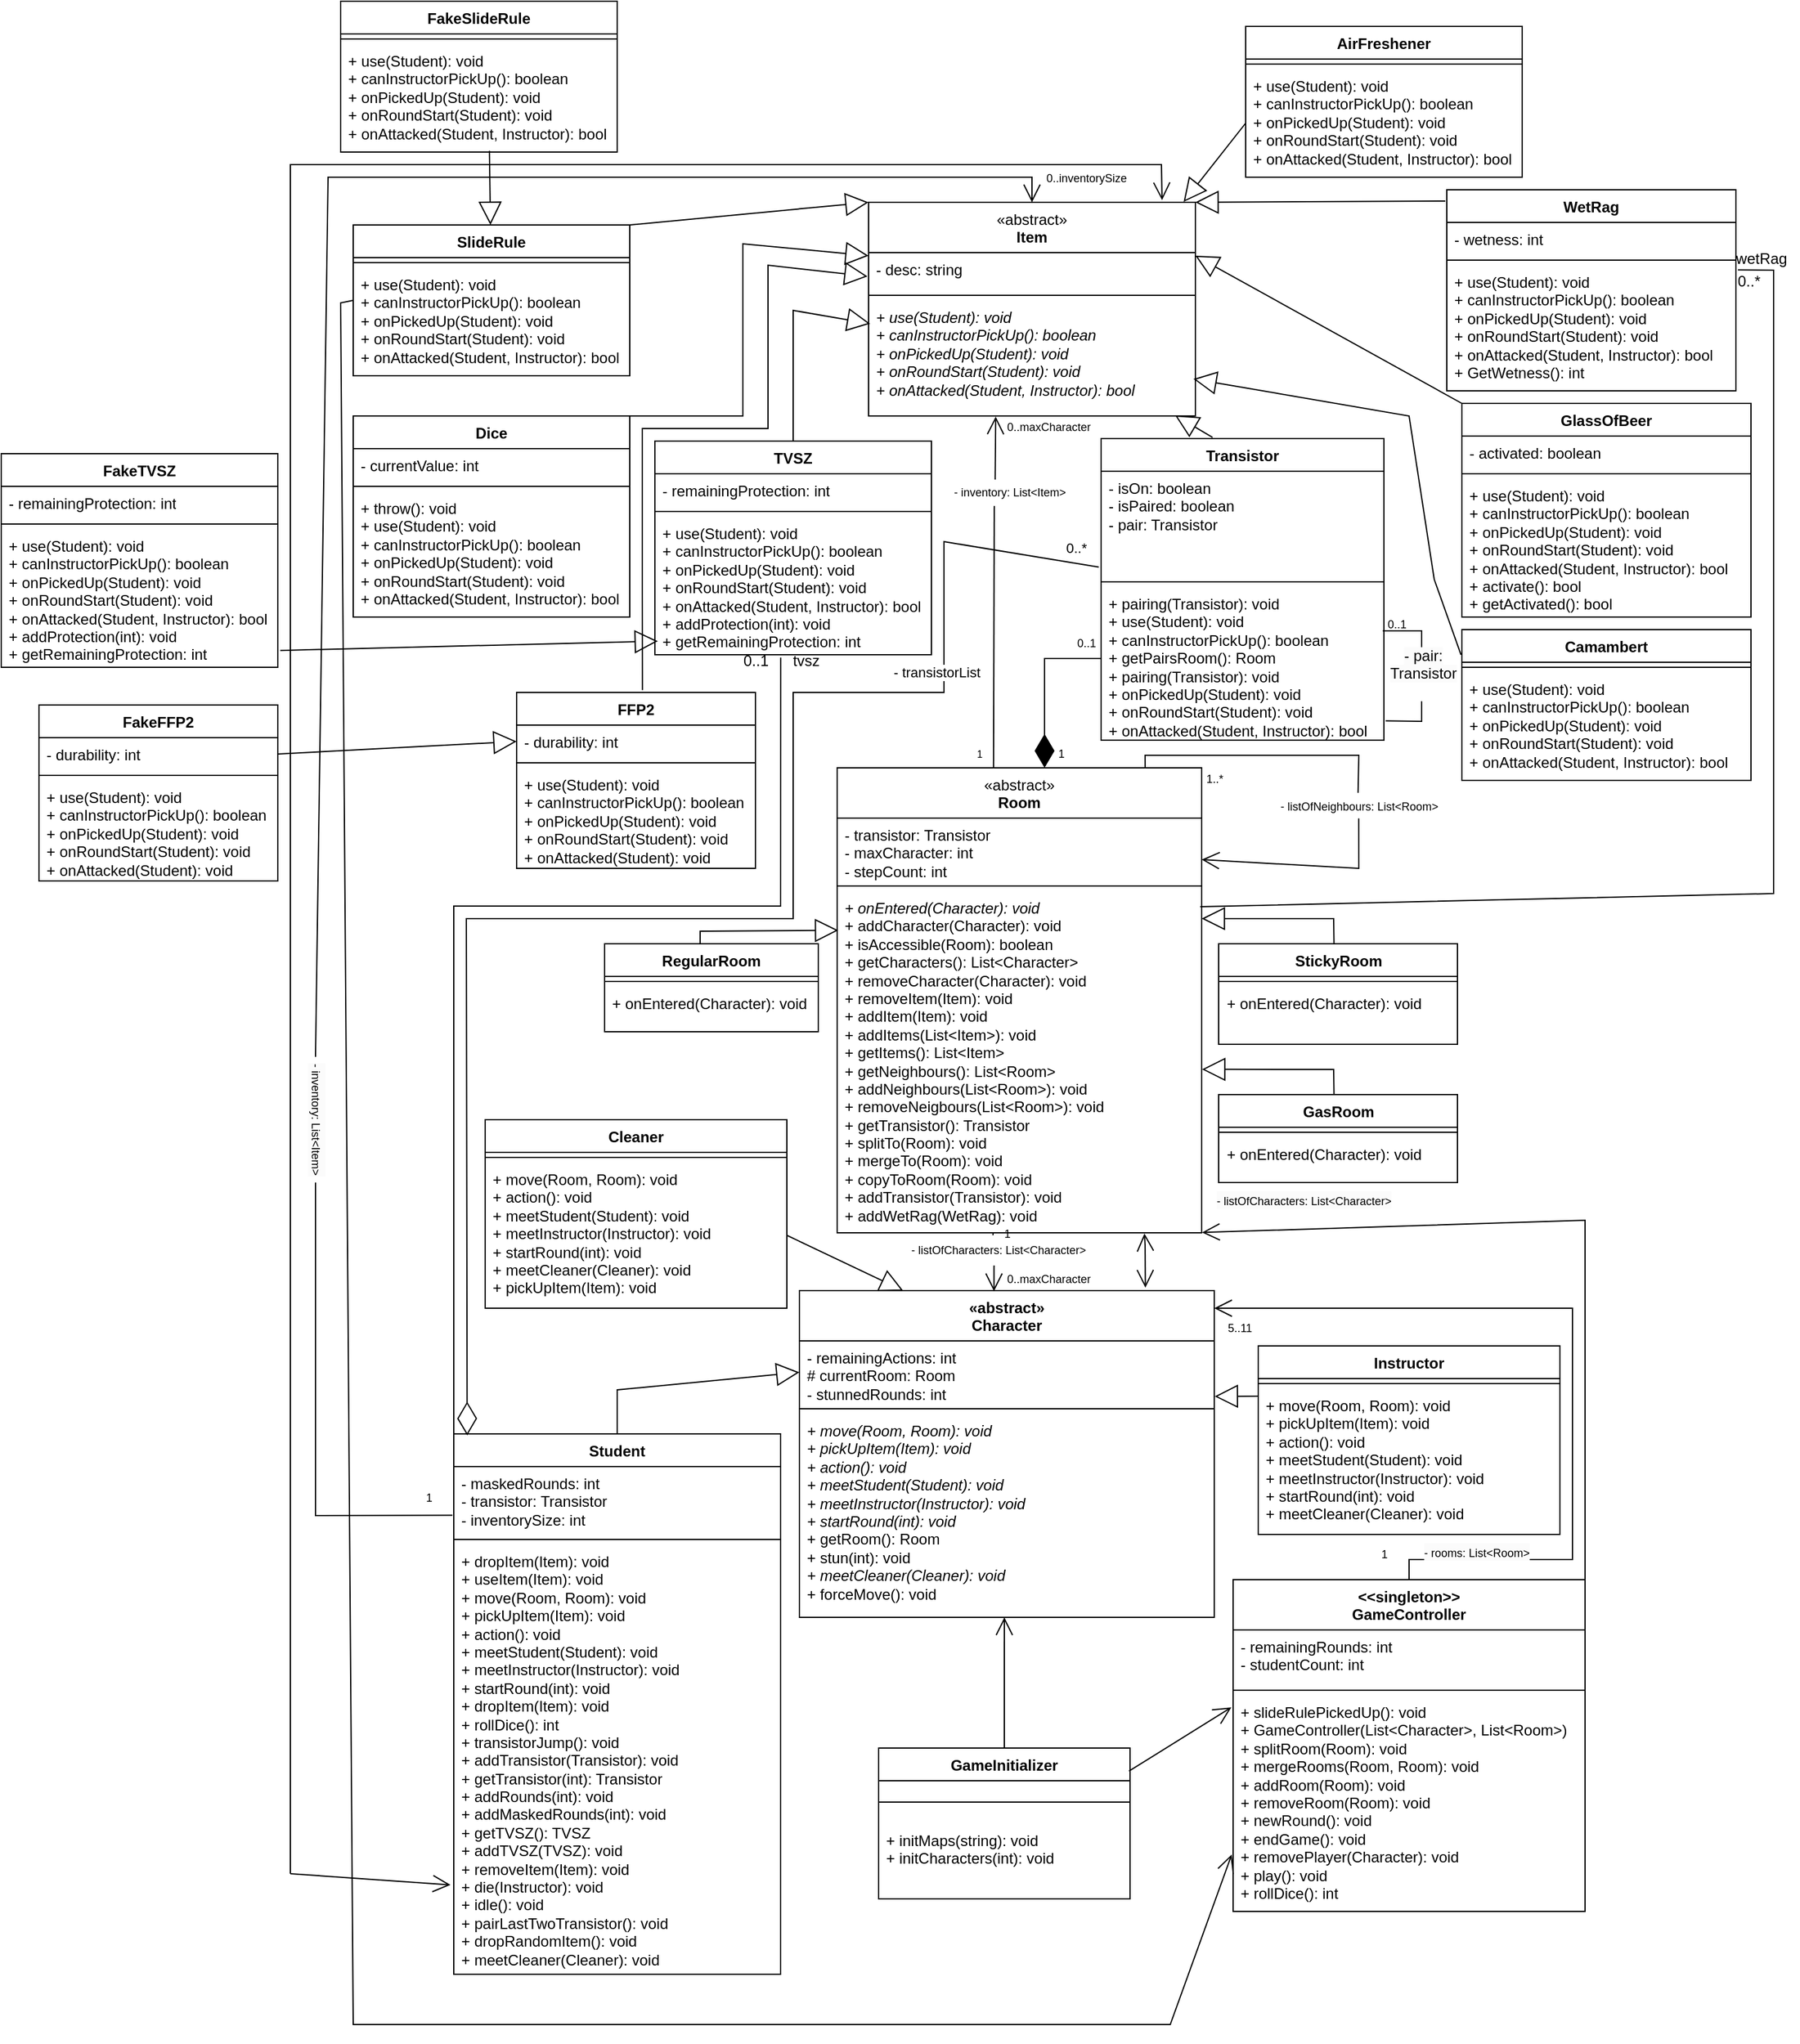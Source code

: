<mxfile version="24.1.0" type="device">
  <diagram id="C5RBs43oDa-KdzZeNtuy" name="Page-1">
    <mxGraphModel dx="3522" dy="1775" grid="1" gridSize="10" guides="1" tooltips="1" connect="1" arrows="1" fold="1" page="1" pageScale="1" pageWidth="827" pageHeight="1169" math="0" shadow="0">
      <root>
        <mxCell id="WIyWlLk6GJQsqaUBKTNV-0" />
        <mxCell id="WIyWlLk6GJQsqaUBKTNV-1" parent="WIyWlLk6GJQsqaUBKTNV-0" />
        <mxCell id="ZTby4JIDLadT5wWPWZZM-5" value="&lt;span style=&quot;font-weight: normal;&quot;&gt;«abstract»&lt;br&gt;&lt;/span&gt;Item" style="swimlane;fontStyle=1;align=center;verticalAlign=top;childLayout=stackLayout;horizontal=1;startSize=40;horizontalStack=0;resizeParent=1;resizeParentMax=0;resizeLast=0;collapsible=1;marginBottom=0;whiteSpace=wrap;html=1;" parent="WIyWlLk6GJQsqaUBKTNV-1" vertex="1">
          <mxGeometry x="-980" y="10" width="260" height="170" as="geometry" />
        </mxCell>
        <mxCell id="ZTby4JIDLadT5wWPWZZM-6" value="- desc: string" style="text;strokeColor=none;fillColor=none;align=left;verticalAlign=top;spacingLeft=4;spacingRight=4;overflow=hidden;rotatable=0;points=[[0,0.5],[1,0.5]];portConstraint=eastwest;whiteSpace=wrap;html=1;" parent="ZTby4JIDLadT5wWPWZZM-5" vertex="1">
          <mxGeometry y="40" width="260" height="30" as="geometry" />
        </mxCell>
        <mxCell id="ZTby4JIDLadT5wWPWZZM-7" value="" style="line;strokeWidth=1;fillColor=none;align=left;verticalAlign=middle;spacingTop=-1;spacingLeft=3;spacingRight=3;rotatable=0;labelPosition=right;points=[];portConstraint=eastwest;strokeColor=inherit;" parent="ZTby4JIDLadT5wWPWZZM-5" vertex="1">
          <mxGeometry y="70" width="260" height="8" as="geometry" />
        </mxCell>
        <mxCell id="ZTby4JIDLadT5wWPWZZM-8" value="&lt;i&gt;+ use(Student): void&lt;br&gt;&lt;/i&gt;&lt;div&gt;&lt;i&gt;+ canInstructorPickUp(): boolean&lt;/i&gt;&lt;/div&gt;&lt;div&gt;&lt;i&gt;+ onPickedUp(Student): void&lt;br style=&quot;border-color: var(--border-color);&quot;&gt;+ onRoundStart(Student): void&lt;br style=&quot;border-color: var(--border-color);&quot;&gt;+ onAttacked(Student, Instructor): bool&lt;br&gt;&lt;/i&gt;&lt;/div&gt;" style="text;strokeColor=none;fillColor=none;align=left;verticalAlign=top;spacingLeft=4;spacingRight=4;overflow=hidden;rotatable=0;points=[[0,0.5],[1,0.5]];portConstraint=eastwest;whiteSpace=wrap;html=1;" parent="ZTby4JIDLadT5wWPWZZM-5" vertex="1">
          <mxGeometry y="78" width="260" height="92" as="geometry" />
        </mxCell>
        <mxCell id="ZTby4JIDLadT5wWPWZZM-237" value="Dice" style="swimlane;fontStyle=1;align=center;verticalAlign=top;childLayout=stackLayout;horizontal=1;startSize=26;horizontalStack=0;resizeParent=1;resizeParentMax=0;resizeLast=0;collapsible=1;marginBottom=0;whiteSpace=wrap;html=1;" parent="WIyWlLk6GJQsqaUBKTNV-1" vertex="1">
          <mxGeometry x="-1390" y="180" width="220" height="160" as="geometry" />
        </mxCell>
        <mxCell id="ZTby4JIDLadT5wWPWZZM-238" value="- currentValue: int" style="text;strokeColor=none;fillColor=none;align=left;verticalAlign=top;spacingLeft=4;spacingRight=4;overflow=hidden;rotatable=0;points=[[0,0.5],[1,0.5]];portConstraint=eastwest;whiteSpace=wrap;html=1;" parent="ZTby4JIDLadT5wWPWZZM-237" vertex="1">
          <mxGeometry y="26" width="220" height="26" as="geometry" />
        </mxCell>
        <mxCell id="ZTby4JIDLadT5wWPWZZM-239" value="" style="line;strokeWidth=1;fillColor=none;align=left;verticalAlign=middle;spacingTop=-1;spacingLeft=3;spacingRight=3;rotatable=0;labelPosition=right;points=[];portConstraint=eastwest;strokeColor=inherit;" parent="ZTby4JIDLadT5wWPWZZM-237" vertex="1">
          <mxGeometry y="52" width="220" height="8" as="geometry" />
        </mxCell>
        <mxCell id="ZTby4JIDLadT5wWPWZZM-240" value="+ throw(): void&lt;div&gt;+ use(Student): void&lt;br&gt;&lt;/div&gt;&lt;div&gt;+&amp;nbsp;&lt;span style=&quot;background-color: initial;&quot;&gt;canInstructorPickUp(): boolean&lt;/span&gt;&lt;/div&gt;&lt;div&gt;+ onPickedUp(Student): void&lt;br style=&quot;border-color: var(--border-color);&quot;&gt;+ onRoundStart(Student): void&lt;br style=&quot;border-color: var(--border-color);&quot;&gt;+ onAttacked(Student, Instructor): bool&lt;span style=&quot;background-color: initial;&quot;&gt;&lt;br&gt;&lt;/span&gt;&lt;/div&gt;" style="text;strokeColor=none;fillColor=none;align=left;verticalAlign=top;spacingLeft=4;spacingRight=4;overflow=hidden;rotatable=0;points=[[0,0.5],[1,0.5]];portConstraint=eastwest;whiteSpace=wrap;html=1;" parent="ZTby4JIDLadT5wWPWZZM-237" vertex="1">
          <mxGeometry y="60" width="220" height="100" as="geometry" />
        </mxCell>
        <mxCell id="ZTby4JIDLadT5wWPWZZM-249" value="TVSZ" style="swimlane;fontStyle=1;align=center;verticalAlign=top;childLayout=stackLayout;horizontal=1;startSize=26;horizontalStack=0;resizeParent=1;resizeParentMax=0;resizeLast=0;collapsible=1;marginBottom=0;whiteSpace=wrap;html=1;" parent="WIyWlLk6GJQsqaUBKTNV-1" vertex="1">
          <mxGeometry x="-1150" y="200" width="220" height="170" as="geometry" />
        </mxCell>
        <mxCell id="ZTby4JIDLadT5wWPWZZM-250" value="- remainingProtection: int" style="text;strokeColor=none;fillColor=none;align=left;verticalAlign=top;spacingLeft=4;spacingRight=4;overflow=hidden;rotatable=0;points=[[0,0.5],[1,0.5]];portConstraint=eastwest;whiteSpace=wrap;html=1;" parent="ZTby4JIDLadT5wWPWZZM-249" vertex="1">
          <mxGeometry y="26" width="220" height="26" as="geometry" />
        </mxCell>
        <mxCell id="ZTby4JIDLadT5wWPWZZM-251" value="" style="line;strokeWidth=1;fillColor=none;align=left;verticalAlign=middle;spacingTop=-1;spacingLeft=3;spacingRight=3;rotatable=0;labelPosition=right;points=[];portConstraint=eastwest;strokeColor=inherit;" parent="ZTby4JIDLadT5wWPWZZM-249" vertex="1">
          <mxGeometry y="52" width="220" height="8" as="geometry" />
        </mxCell>
        <mxCell id="akZmPor6qZCUniB-4no1-6" value="+ use(Student): void&lt;div&gt;&lt;span style=&quot;background-color: initial;&quot;&gt;+ canInstructorPickUp(): boolean&lt;/span&gt;&lt;/div&gt;&lt;div&gt;+ onPickedUp(Student): void&lt;br style=&quot;border-color: var(--border-color);&quot;&gt;+ onRoundStart(Student): void&lt;br style=&quot;border-color: var(--border-color);&quot;&gt;+ onAttacked(Student, Instructor): bool&lt;span style=&quot;background-color: initial;&quot;&gt;&lt;br&gt;&lt;/span&gt;&lt;/div&gt;&lt;div&gt;+ addProtection(int): void&lt;/div&gt;&lt;div&gt;+ getRemainingProtection: int&lt;/div&gt;" style="text;strokeColor=none;fillColor=none;align=left;verticalAlign=top;spacingLeft=4;spacingRight=4;overflow=hidden;rotatable=0;points=[[0,0.5],[1,0.5]];portConstraint=eastwest;whiteSpace=wrap;html=1;" parent="ZTby4JIDLadT5wWPWZZM-249" vertex="1">
          <mxGeometry y="60" width="220" height="110" as="geometry" />
        </mxCell>
        <mxCell id="ZTby4JIDLadT5wWPWZZM-253" value="Camambert" style="swimlane;fontStyle=1;align=center;verticalAlign=top;childLayout=stackLayout;horizontal=1;startSize=26;horizontalStack=0;resizeParent=1;resizeParentMax=0;resizeLast=0;collapsible=1;marginBottom=0;whiteSpace=wrap;html=1;" parent="WIyWlLk6GJQsqaUBKTNV-1" vertex="1">
          <mxGeometry x="-508" y="350" width="230" height="120" as="geometry" />
        </mxCell>
        <mxCell id="ZTby4JIDLadT5wWPWZZM-255" value="" style="line;strokeWidth=1;fillColor=none;align=left;verticalAlign=middle;spacingTop=-1;spacingLeft=3;spacingRight=3;rotatable=0;labelPosition=right;points=[];portConstraint=eastwest;strokeColor=inherit;" parent="ZTby4JIDLadT5wWPWZZM-253" vertex="1">
          <mxGeometry y="26" width="230" height="8" as="geometry" />
        </mxCell>
        <mxCell id="akZmPor6qZCUniB-4no1-8" value="+ use(Student): void&lt;br&gt;&lt;div&gt;+&amp;nbsp;&lt;span style=&quot;background-color: initial;&quot;&gt;canInstructorPickUp(): boolean&lt;/span&gt;&lt;/div&gt;&lt;div&gt;+ onPickedUp(Student): void&lt;br style=&quot;border-color: var(--border-color);&quot;&gt;+ onRoundStart(Student): void&lt;br style=&quot;border-color: var(--border-color);&quot;&gt;+ onAttacked(Student, Instructor): bool&lt;span style=&quot;background-color: initial;&quot;&gt;&lt;br&gt;&lt;/span&gt;&lt;/div&gt;" style="text;strokeColor=none;fillColor=none;align=left;verticalAlign=top;spacingLeft=4;spacingRight=4;overflow=hidden;rotatable=0;points=[[0,0.5],[1,0.5]];portConstraint=eastwest;whiteSpace=wrap;html=1;" parent="ZTby4JIDLadT5wWPWZZM-253" vertex="1">
          <mxGeometry y="34" width="230" height="86" as="geometry" />
        </mxCell>
        <mxCell id="ZTby4JIDLadT5wWPWZZM-257" value="WetRag" style="swimlane;fontStyle=1;align=center;verticalAlign=top;childLayout=stackLayout;horizontal=1;startSize=26;horizontalStack=0;resizeParent=1;resizeParentMax=0;resizeLast=0;collapsible=1;marginBottom=0;whiteSpace=wrap;html=1;" parent="WIyWlLk6GJQsqaUBKTNV-1" vertex="1">
          <mxGeometry x="-520" width="230" height="160" as="geometry" />
        </mxCell>
        <mxCell id="ZTby4JIDLadT5wWPWZZM-258" value="- wetness: int" style="text;strokeColor=none;fillColor=none;align=left;verticalAlign=top;spacingLeft=4;spacingRight=4;overflow=hidden;rotatable=0;points=[[0,0.5],[1,0.5]];portConstraint=eastwest;whiteSpace=wrap;html=1;" parent="ZTby4JIDLadT5wWPWZZM-257" vertex="1">
          <mxGeometry y="26" width="230" height="26" as="geometry" />
        </mxCell>
        <mxCell id="ZTby4JIDLadT5wWPWZZM-259" value="" style="line;strokeWidth=1;fillColor=none;align=left;verticalAlign=middle;spacingTop=-1;spacingLeft=3;spacingRight=3;rotatable=0;labelPosition=right;points=[];portConstraint=eastwest;strokeColor=inherit;" parent="ZTby4JIDLadT5wWPWZZM-257" vertex="1">
          <mxGeometry y="52" width="230" height="8" as="geometry" />
        </mxCell>
        <mxCell id="ZTby4JIDLadT5wWPWZZM-260" value="&lt;div&gt;+ use(Student): void&lt;/div&gt;&lt;div&gt;&lt;span style=&quot;background-color: initial;&quot;&gt;+&amp;nbsp;&lt;/span&gt;&lt;span style=&quot;background-color: initial;&quot;&gt;canInstructorPickUp(): boolean&lt;/span&gt;&lt;br&gt;&lt;/div&gt;&lt;div&gt;+ onPickedUp(Student): void&lt;br style=&quot;border-color: var(--border-color);&quot;&gt;+ onRoundStart(Student): void&lt;br style=&quot;border-color: var(--border-color);&quot;&gt;+ onAttacked(Student, Instructor): bool&lt;span style=&quot;background-color: initial;&quot;&gt;&lt;br&gt;&lt;/span&gt;&lt;/div&gt;&lt;div&gt;+ GetWetness(): int&lt;/div&gt;" style="text;strokeColor=none;fillColor=none;align=left;verticalAlign=top;spacingLeft=4;spacingRight=4;overflow=hidden;rotatable=0;points=[[0,0.5],[1,0.5]];portConstraint=eastwest;whiteSpace=wrap;html=1;" parent="ZTby4JIDLadT5wWPWZZM-257" vertex="1">
          <mxGeometry y="60" width="230" height="100" as="geometry" />
        </mxCell>
        <mxCell id="ZTby4JIDLadT5wWPWZZM-261" value="FFP2" style="swimlane;fontStyle=1;align=center;verticalAlign=top;childLayout=stackLayout;horizontal=1;startSize=26;horizontalStack=0;resizeParent=1;resizeParentMax=0;resizeLast=0;collapsible=1;marginBottom=0;whiteSpace=wrap;html=1;" parent="WIyWlLk6GJQsqaUBKTNV-1" vertex="1">
          <mxGeometry x="-1260" y="400" width="190" height="140" as="geometry" />
        </mxCell>
        <mxCell id="ZTby4JIDLadT5wWPWZZM-262" value="- durability: int" style="text;strokeColor=none;fillColor=none;align=left;verticalAlign=top;spacingLeft=4;spacingRight=4;overflow=hidden;rotatable=0;points=[[0,0.5],[1,0.5]];portConstraint=eastwest;whiteSpace=wrap;html=1;" parent="ZTby4JIDLadT5wWPWZZM-261" vertex="1">
          <mxGeometry y="26" width="190" height="26" as="geometry" />
        </mxCell>
        <mxCell id="ZTby4JIDLadT5wWPWZZM-263" value="" style="line;strokeWidth=1;fillColor=none;align=left;verticalAlign=middle;spacingTop=-1;spacingLeft=3;spacingRight=3;rotatable=0;labelPosition=right;points=[];portConstraint=eastwest;strokeColor=inherit;" parent="ZTby4JIDLadT5wWPWZZM-261" vertex="1">
          <mxGeometry y="52" width="190" height="8" as="geometry" />
        </mxCell>
        <mxCell id="akZmPor6qZCUniB-4no1-3" value="+ use(Student): void&lt;br&gt;&lt;div&gt;+ canInstructorPickUp(): boolean&lt;br&gt;&lt;/div&gt;&lt;div&gt;+ onPickedUp(Student): void&lt;br style=&quot;border-color: var(--border-color);&quot;&gt;+ onRoundStart(Student): void&lt;br style=&quot;border-color: var(--border-color);&quot;&gt;+ onAttacked(Student): void&lt;br&gt;&lt;/div&gt;" style="text;strokeColor=none;fillColor=none;align=left;verticalAlign=top;spacingLeft=4;spacingRight=4;overflow=hidden;rotatable=0;points=[[0,0.5],[1,0.5]];portConstraint=eastwest;whiteSpace=wrap;html=1;" parent="ZTby4JIDLadT5wWPWZZM-261" vertex="1">
          <mxGeometry y="60" width="190" height="80" as="geometry" />
        </mxCell>
        <mxCell id="ZTby4JIDLadT5wWPWZZM-269" value="SlideRule" style="swimlane;fontStyle=1;align=center;verticalAlign=top;childLayout=stackLayout;horizontal=1;startSize=26;horizontalStack=0;resizeParent=1;resizeParentMax=0;resizeLast=0;collapsible=1;marginBottom=0;whiteSpace=wrap;html=1;" parent="WIyWlLk6GJQsqaUBKTNV-1" vertex="1">
          <mxGeometry x="-1390" y="28" width="220" height="120" as="geometry" />
        </mxCell>
        <mxCell id="ZTby4JIDLadT5wWPWZZM-271" value="" style="line;strokeWidth=1;fillColor=none;align=left;verticalAlign=middle;spacingTop=-1;spacingLeft=3;spacingRight=3;rotatable=0;labelPosition=right;points=[];portConstraint=eastwest;strokeColor=inherit;" parent="ZTby4JIDLadT5wWPWZZM-269" vertex="1">
          <mxGeometry y="26" width="220" height="8" as="geometry" />
        </mxCell>
        <mxCell id="akZmPor6qZCUniB-4no1-2" value="+ use(Student): void&lt;br&gt;&lt;div&gt;+&amp;nbsp;&lt;span style=&quot;background-color: initial;&quot;&gt;canInstructorPickUp(): boolean&lt;/span&gt;&lt;/div&gt;&lt;div&gt;+ onPickedUp(Student): void&lt;br style=&quot;border-color: var(--border-color);&quot;&gt;+ onRoundStart(Student): void&lt;br style=&quot;border-color: var(--border-color);&quot;&gt;+ onAttacked(Student, Instructor): bool&lt;span style=&quot;background-color: initial;&quot;&gt;&lt;br&gt;&lt;/span&gt;&lt;/div&gt;" style="text;strokeColor=none;fillColor=none;align=left;verticalAlign=top;spacingLeft=4;spacingRight=4;overflow=hidden;rotatable=0;points=[[0,0.5],[1,0.5]];portConstraint=eastwest;whiteSpace=wrap;html=1;" parent="ZTby4JIDLadT5wWPWZZM-269" vertex="1">
          <mxGeometry y="34" width="220" height="86" as="geometry" />
        </mxCell>
        <mxCell id="ZTby4JIDLadT5wWPWZZM-273" value="GlassOfBeer" style="swimlane;fontStyle=1;align=center;verticalAlign=top;childLayout=stackLayout;horizontal=1;startSize=26;horizontalStack=0;resizeParent=1;resizeParentMax=0;resizeLast=0;collapsible=1;marginBottom=0;whiteSpace=wrap;html=1;" parent="WIyWlLk6GJQsqaUBKTNV-1" vertex="1">
          <mxGeometry x="-508" y="170" width="230" height="170" as="geometry" />
        </mxCell>
        <mxCell id="ZTby4JIDLadT5wWPWZZM-274" value="- activated: boolean" style="text;strokeColor=none;fillColor=none;align=left;verticalAlign=top;spacingLeft=4;spacingRight=4;overflow=hidden;rotatable=0;points=[[0,0.5],[1,0.5]];portConstraint=eastwest;whiteSpace=wrap;html=1;" parent="ZTby4JIDLadT5wWPWZZM-273" vertex="1">
          <mxGeometry y="26" width="230" height="26" as="geometry" />
        </mxCell>
        <mxCell id="ZTby4JIDLadT5wWPWZZM-275" value="" style="line;strokeWidth=1;fillColor=none;align=left;verticalAlign=middle;spacingTop=-1;spacingLeft=3;spacingRight=3;rotatable=0;labelPosition=right;points=[];portConstraint=eastwest;strokeColor=inherit;" parent="ZTby4JIDLadT5wWPWZZM-273" vertex="1">
          <mxGeometry y="52" width="230" height="8" as="geometry" />
        </mxCell>
        <mxCell id="akZmPor6qZCUniB-4no1-9" value="+ use(Student): void&lt;br&gt;&lt;div&gt;+ canInstructorPickUp(): boolean&lt;br&gt;&lt;/div&gt;&lt;div&gt;+ onPickedUp(Student): void&lt;br style=&quot;border-color: var(--border-color);&quot;&gt;+ onRoundStart(Student): void&lt;br style=&quot;border-color: var(--border-color);&quot;&gt;+ onAttacked(Student, Instructor): bool&lt;br&gt;&lt;/div&gt;&lt;div&gt;+ activate(): bool&lt;/div&gt;&lt;div&gt;+ getActivated(): bool&lt;/div&gt;" style="text;strokeColor=none;fillColor=none;align=left;verticalAlign=top;spacingLeft=4;spacingRight=4;overflow=hidden;rotatable=0;points=[[0,0.5],[1,0.5]];portConstraint=eastwest;whiteSpace=wrap;html=1;" parent="ZTby4JIDLadT5wWPWZZM-273" vertex="1">
          <mxGeometry y="60" width="230" height="110" as="geometry" />
        </mxCell>
        <mxCell id="ZTby4JIDLadT5wWPWZZM-698" value="" style="endArrow=block;endSize=16;endFill=0;html=1;rounded=0;exitX=0.5;exitY=0;exitDx=0;exitDy=0;entryX=0.005;entryY=0.202;entryDx=0;entryDy=0;entryPerimeter=0;" parent="WIyWlLk6GJQsqaUBKTNV-1" source="ZTby4JIDLadT5wWPWZZM-249" target="ZTby4JIDLadT5wWPWZZM-8" edge="1">
          <mxGeometry x="0.053" width="160" relative="1" as="geometry">
            <mxPoint x="-1045" y="256" as="sourcePoint" />
            <mxPoint x="-980" y="80" as="targetPoint" />
            <Array as="points">
              <mxPoint x="-1040" y="96" />
            </Array>
            <mxPoint as="offset" />
          </mxGeometry>
        </mxCell>
        <mxCell id="ZTby4JIDLadT5wWPWZZM-700" value="" style="endArrow=block;endSize=16;endFill=0;html=1;rounded=0;entryX=0.938;entryY=0.995;entryDx=0;entryDy=0;entryPerimeter=0;exitX=0.394;exitY=-0.004;exitDx=0;exitDy=0;exitPerimeter=0;" parent="WIyWlLk6GJQsqaUBKTNV-1" source="ZTby4JIDLadT5wWPWZZM-241" target="ZTby4JIDLadT5wWPWZZM-8" edge="1">
          <mxGeometry x="0.053" width="160" relative="1" as="geometry">
            <mxPoint x="-714.996" y="174" as="sourcePoint" />
            <mxPoint x="-730.75" y="80" as="targetPoint" />
            <Array as="points" />
            <mxPoint as="offset" />
          </mxGeometry>
        </mxCell>
        <mxCell id="ZTby4JIDLadT5wWPWZZM-702" value="" style="endArrow=block;endSize=16;endFill=0;html=1;rounded=0;entryX=-0.003;entryY=0.632;entryDx=0;entryDy=0;exitX=0.527;exitY=-0.013;exitDx=0;exitDy=0;exitPerimeter=0;entryPerimeter=0;" parent="WIyWlLk6GJQsqaUBKTNV-1" source="ZTby4JIDLadT5wWPWZZM-261" target="ZTby4JIDLadT5wWPWZZM-6" edge="1">
          <mxGeometry x="0.053" width="160" relative="1" as="geometry">
            <mxPoint x="-1250" y="221" as="sourcePoint" />
            <mxPoint x="-1490" y="50" as="targetPoint" />
            <Array as="points">
              <mxPoint x="-1160" y="320" />
              <mxPoint x="-1160" y="260" />
              <mxPoint x="-1160" y="190" />
              <mxPoint x="-1060" y="190" />
              <mxPoint x="-1060" y="60" />
            </Array>
            <mxPoint as="offset" />
          </mxGeometry>
        </mxCell>
        <mxCell id="ZTby4JIDLadT5wWPWZZM-703" value="" style="endArrow=block;endSize=16;endFill=0;html=1;rounded=0;entryX=1;entryY=0.25;entryDx=0;entryDy=0;exitX=0;exitY=0;exitDx=0;exitDy=0;" parent="WIyWlLk6GJQsqaUBKTNV-1" source="ZTby4JIDLadT5wWPWZZM-273" target="ZTby4JIDLadT5wWPWZZM-5" edge="1">
          <mxGeometry x="0.053" width="160" relative="1" as="geometry">
            <mxPoint x="-400" y="241" as="sourcePoint" />
            <mxPoint x="-640" y="70" as="targetPoint" />
            <Array as="points" />
            <mxPoint as="offset" />
          </mxGeometry>
        </mxCell>
        <mxCell id="ZTby4JIDLadT5wWPWZZM-704" value="" style="endArrow=block;endSize=16;endFill=0;html=1;rounded=0;entryX=0;entryY=0.25;entryDx=0;entryDy=0;exitX=1;exitY=0;exitDx=0;exitDy=0;" parent="WIyWlLk6GJQsqaUBKTNV-1" source="ZTby4JIDLadT5wWPWZZM-237" target="ZTby4JIDLadT5wWPWZZM-5" edge="1">
          <mxGeometry x="0.053" width="160" relative="1" as="geometry">
            <mxPoint x="-1370" y="245" as="sourcePoint" />
            <mxPoint x="-1850" y="10" as="targetPoint" />
            <Array as="points">
              <mxPoint x="-1080" y="180" />
              <mxPoint x="-1080" y="43" />
            </Array>
            <mxPoint as="offset" />
          </mxGeometry>
        </mxCell>
        <mxCell id="ZTby4JIDLadT5wWPWZZM-706" value="" style="endArrow=block;endSize=16;endFill=0;html=1;rounded=0;entryX=0;entryY=0;entryDx=0;entryDy=0;exitX=1;exitY=0;exitDx=0;exitDy=0;" parent="WIyWlLk6GJQsqaUBKTNV-1" source="ZTby4JIDLadT5wWPWZZM-269" target="ZTby4JIDLadT5wWPWZZM-5" edge="1">
          <mxGeometry x="0.009" y="7" width="160" relative="1" as="geometry">
            <mxPoint x="-1370.0" y="109" as="sourcePoint" />
            <mxPoint x="-1130" y="-50" as="targetPoint" />
            <Array as="points" />
            <mxPoint as="offset" />
          </mxGeometry>
        </mxCell>
        <mxCell id="ZTby4JIDLadT5wWPWZZM-707" value="" style="endArrow=block;endSize=16;endFill=0;html=1;rounded=0;entryX=1;entryY=0;entryDx=0;entryDy=0;exitX=-0.005;exitY=0.056;exitDx=0;exitDy=0;exitPerimeter=0;" parent="WIyWlLk6GJQsqaUBKTNV-1" source="ZTby4JIDLadT5wWPWZZM-257" target="ZTby4JIDLadT5wWPWZZM-5" edge="1">
          <mxGeometry x="0.054" width="160" relative="1" as="geometry">
            <mxPoint x="-520" y="97" as="sourcePoint" />
            <mxPoint x="-120" y="-7" as="targetPoint" />
            <Array as="points" />
            <mxPoint as="offset" />
          </mxGeometry>
        </mxCell>
        <mxCell id="ZTby4JIDLadT5wWPWZZM-708" value="«abstract»&lt;br style=&quot;border-color: var(--border-color);&quot;&gt;Character" style="swimlane;fontStyle=1;align=center;verticalAlign=top;childLayout=stackLayout;horizontal=1;startSize=40;horizontalStack=0;resizeParent=1;resizeParentMax=0;resizeLast=0;collapsible=1;marginBottom=0;whiteSpace=wrap;html=1;" parent="WIyWlLk6GJQsqaUBKTNV-1" vertex="1">
          <mxGeometry x="-1035" y="876" width="330" height="260" as="geometry" />
        </mxCell>
        <mxCell id="ZTby4JIDLadT5wWPWZZM-709" value="- remainingActions: int&lt;div&gt;# currentRoom: Room&lt;/div&gt;&lt;div&gt;- stunnedRounds: int&lt;/div&gt;" style="text;strokeColor=none;fillColor=none;align=left;verticalAlign=top;spacingLeft=4;spacingRight=4;overflow=hidden;rotatable=0;points=[[0,0.5],[1,0.5]];portConstraint=eastwest;whiteSpace=wrap;html=1;" parent="ZTby4JIDLadT5wWPWZZM-708" vertex="1">
          <mxGeometry y="40" width="330" height="50" as="geometry" />
        </mxCell>
        <mxCell id="ZTby4JIDLadT5wWPWZZM-710" value="" style="line;strokeWidth=1;fillColor=none;align=left;verticalAlign=middle;spacingTop=-1;spacingLeft=3;spacingRight=3;rotatable=0;labelPosition=right;points=[];portConstraint=eastwest;strokeColor=inherit;" parent="ZTby4JIDLadT5wWPWZZM-708" vertex="1">
          <mxGeometry y="90" width="330" height="8" as="geometry" />
        </mxCell>
        <mxCell id="ZTby4JIDLadT5wWPWZZM-711" value="&lt;i&gt;+ move(Room, Room): void&lt;br&gt;+ pickUpItem(Item): void&lt;br&gt;+ action(): void&lt;/i&gt;&lt;div&gt;&lt;i&gt;+ meetStudent(Student): void&lt;br&gt;+ meetInstructor(Instructor): void&lt;/i&gt;&lt;div&gt;&lt;i&gt;+ startRound(int): void&lt;/i&gt;&lt;/div&gt;&lt;div&gt;+ getRoom(): Room&lt;/div&gt;&lt;div&gt;+ stun(int): void&lt;/div&gt;&lt;/div&gt;&lt;div&gt;&lt;i&gt;+ meetCleaner(Cleaner): void&lt;/i&gt;&lt;/div&gt;&lt;div&gt;+ forceMove(): void&lt;/div&gt;" style="text;strokeColor=none;fillColor=none;align=left;verticalAlign=top;spacingLeft=4;spacingRight=4;overflow=hidden;rotatable=0;points=[[0,0.5],[1,0.5]];portConstraint=eastwest;whiteSpace=wrap;html=1;" parent="ZTby4JIDLadT5wWPWZZM-708" vertex="1">
          <mxGeometry y="98" width="330" height="162" as="geometry" />
        </mxCell>
        <mxCell id="ZTby4JIDLadT5wWPWZZM-712" value="Student" style="swimlane;fontStyle=1;align=center;verticalAlign=top;childLayout=stackLayout;horizontal=1;startSize=26;horizontalStack=0;resizeParent=1;resizeParentMax=0;resizeLast=0;collapsible=1;marginBottom=0;whiteSpace=wrap;html=1;" parent="WIyWlLk6GJQsqaUBKTNV-1" vertex="1">
          <mxGeometry x="-1310" y="990" width="260" height="430" as="geometry" />
        </mxCell>
        <mxCell id="ZTby4JIDLadT5wWPWZZM-713" value="- maskedRounds: int&amp;nbsp;&lt;br&gt;&lt;div&gt;- transistor: Transistor&lt;/div&gt;&lt;div&gt;- inventorySize: int&lt;/div&gt;" style="text;strokeColor=none;fillColor=none;align=left;verticalAlign=top;spacingLeft=4;spacingRight=4;overflow=hidden;rotatable=0;points=[[0,0.5],[1,0.5]];portConstraint=eastwest;whiteSpace=wrap;html=1;" parent="ZTby4JIDLadT5wWPWZZM-712" vertex="1">
          <mxGeometry y="26" width="260" height="54" as="geometry" />
        </mxCell>
        <mxCell id="ZTby4JIDLadT5wWPWZZM-714" value="" style="line;strokeWidth=1;fillColor=none;align=left;verticalAlign=middle;spacingTop=-1;spacingLeft=3;spacingRight=3;rotatable=0;labelPosition=right;points=[];portConstraint=eastwest;strokeColor=inherit;" parent="ZTby4JIDLadT5wWPWZZM-712" vertex="1">
          <mxGeometry y="80" width="260" height="8" as="geometry" />
        </mxCell>
        <mxCell id="ZTby4JIDLadT5wWPWZZM-715" value="+ dropItem(Item): void&lt;br&gt;+ useItem(Item): void&lt;div&gt;+ move(Room, Room): void&lt;br&gt;+ pickUpItem(Item): void&lt;br&gt;+ action(): void&lt;br&gt;+ meetStudent(Student): void&lt;br&gt;+ meetInstructor(Instructor): void&lt;div&gt;+ startRound(int): void&lt;/div&gt;&lt;/div&gt;&lt;div&gt;&lt;span style=&quot;background-color: initial;&quot;&gt;+ dropItem(Item): void&lt;/span&gt;&lt;br&gt;&lt;/div&gt;&lt;div&gt;+ rollDice(): int&lt;/div&gt;&lt;div&gt;+ transistorJump(): void&lt;/div&gt;&lt;div&gt;+ addTransistor(Transistor): void&lt;/div&gt;&lt;div&gt;+ getTransistor(int): Transistor&lt;/div&gt;&lt;div&gt;+ addRounds(int): void&lt;/div&gt;&lt;div&gt;+ addMaskedRounds(int): void&lt;/div&gt;&lt;div&gt;+ getTVSZ(): TVSZ&lt;/div&gt;&lt;div&gt;+ addTVSZ(TVSZ): void&lt;/div&gt;&lt;div&gt;+ removeItem(Item): void&lt;/div&gt;&lt;div&gt;+ die(Instructor): void&lt;/div&gt;&lt;div&gt;+ idle(): void&lt;/div&gt;&lt;div&gt;+ pairLastTwoTransistor(): void&lt;/div&gt;&lt;div&gt;+ dropRandomItem(): void&lt;/div&gt;&lt;div&gt;+ meetCleaner(Cleaner): void&lt;br&gt;&lt;/div&gt;" style="text;strokeColor=none;fillColor=none;align=left;verticalAlign=top;spacingLeft=4;spacingRight=4;overflow=hidden;rotatable=0;points=[[0,0.5],[1,0.5]];portConstraint=eastwest;whiteSpace=wrap;html=1;" parent="ZTby4JIDLadT5wWPWZZM-712" vertex="1">
          <mxGeometry y="88" width="260" height="342" as="geometry" />
        </mxCell>
        <mxCell id="ZTby4JIDLadT5wWPWZZM-716" value="Instructor" style="swimlane;fontStyle=1;align=center;verticalAlign=top;childLayout=stackLayout;horizontal=1;startSize=26;horizontalStack=0;resizeParent=1;resizeParentMax=0;resizeLast=0;collapsible=1;marginBottom=0;whiteSpace=wrap;html=1;" parent="WIyWlLk6GJQsqaUBKTNV-1" vertex="1">
          <mxGeometry x="-670" y="920" width="240" height="150" as="geometry" />
        </mxCell>
        <mxCell id="ZTby4JIDLadT5wWPWZZM-718" value="" style="line;strokeWidth=1;fillColor=none;align=left;verticalAlign=middle;spacingTop=-1;spacingLeft=3;spacingRight=3;rotatable=0;labelPosition=right;points=[];portConstraint=eastwest;strokeColor=inherit;" parent="ZTby4JIDLadT5wWPWZZM-716" vertex="1">
          <mxGeometry y="26" width="240" height="8" as="geometry" />
        </mxCell>
        <mxCell id="akZmPor6qZCUniB-4no1-0" value="+ move(Room, Room): void&lt;br&gt;+ pickUpItem(Item): void&lt;br&gt;+ action(): void&lt;br&gt;+ meetStudent(Student): void&lt;br&gt;+ meetInstructor(Instructor): void&lt;div&gt;+ startRound(int): void&lt;/div&gt;&lt;div&gt;+ meetCleaner(Cleaner): void&lt;br&gt;&lt;/div&gt;" style="text;strokeColor=none;fillColor=none;align=left;verticalAlign=top;spacingLeft=4;spacingRight=4;overflow=hidden;rotatable=0;points=[[0,0.5],[1,0.5]];portConstraint=eastwest;whiteSpace=wrap;html=1;" parent="ZTby4JIDLadT5wWPWZZM-716" vertex="1">
          <mxGeometry y="34" width="240" height="116" as="geometry" />
        </mxCell>
        <mxCell id="ZTby4JIDLadT5wWPWZZM-722" value="" style="endArrow=block;endSize=16;endFill=0;html=1;rounded=0;exitX=0.5;exitY=0;exitDx=0;exitDy=0;entryX=0;entryY=0.5;entryDx=0;entryDy=0;" parent="WIyWlLk6GJQsqaUBKTNV-1" source="ZTby4JIDLadT5wWPWZZM-712" target="ZTby4JIDLadT5wWPWZZM-709" edge="1">
          <mxGeometry width="160" relative="1" as="geometry">
            <mxPoint x="-470" y="370" as="sourcePoint" />
            <mxPoint x="-440" y="380" as="targetPoint" />
            <Array as="points">
              <mxPoint x="-1180" y="955" />
            </Array>
          </mxGeometry>
        </mxCell>
        <mxCell id="ZTby4JIDLadT5wWPWZZM-724" value="&lt;div&gt;&amp;lt;&amp;lt;singleton&amp;gt;&amp;gt;&lt;/div&gt;GameController" style="swimlane;fontStyle=1;align=center;verticalAlign=top;childLayout=stackLayout;horizontal=1;startSize=40;horizontalStack=0;resizeParent=1;resizeParentMax=0;resizeLast=0;collapsible=1;marginBottom=0;whiteSpace=wrap;html=1;" parent="WIyWlLk6GJQsqaUBKTNV-1" vertex="1">
          <mxGeometry x="-690" y="1106" width="280" height="264" as="geometry" />
        </mxCell>
        <mxCell id="ZTby4JIDLadT5wWPWZZM-725" value="- remainingRounds: int&lt;br&gt;&lt;div&gt;&lt;span style=&quot;background-color: initial;&quot;&gt;- studentCount: int&lt;/span&gt;&lt;br&gt;&lt;/div&gt;&lt;div&gt;&lt;br&gt;&lt;/div&gt;" style="text;strokeColor=none;fillColor=none;align=left;verticalAlign=top;spacingLeft=4;spacingRight=4;overflow=hidden;rotatable=0;points=[[0,0.5],[1,0.5]];portConstraint=eastwest;whiteSpace=wrap;html=1;" parent="ZTby4JIDLadT5wWPWZZM-724" vertex="1">
          <mxGeometry y="40" width="280" height="44" as="geometry" />
        </mxCell>
        <mxCell id="ZTby4JIDLadT5wWPWZZM-726" value="" style="line;strokeWidth=1;fillColor=none;align=left;verticalAlign=middle;spacingTop=-1;spacingLeft=3;spacingRight=3;rotatable=0;labelPosition=right;points=[];portConstraint=eastwest;strokeColor=inherit;" parent="ZTby4JIDLadT5wWPWZZM-724" vertex="1">
          <mxGeometry y="84" width="280" height="8" as="geometry" />
        </mxCell>
        <mxCell id="ZTby4JIDLadT5wWPWZZM-727" value="+ slideRulePickedUp(): void&lt;div&gt;+ GameController(List&amp;lt;Character&amp;gt;, List&amp;lt;Room&amp;gt;)&lt;/div&gt;&lt;div&gt;+ splitRoom(Room): void&lt;/div&gt;&lt;div&gt;+ mergeRooms(Room, Room): void&lt;/div&gt;&lt;div&gt;+ addRoom(Room): void&lt;/div&gt;&lt;div&gt;+ removeRoom(Room): void&lt;/div&gt;&lt;div&gt;+ newRound(): void&lt;/div&gt;&lt;div&gt;+ endGame(): void&lt;/div&gt;&lt;div&gt;+ removePlayer(Character): void&lt;/div&gt;&lt;div&gt;+ play(): void&lt;/div&gt;&lt;div&gt;+ rollDice(): int&lt;/div&gt;" style="text;strokeColor=none;fillColor=none;align=left;verticalAlign=top;spacingLeft=4;spacingRight=4;overflow=hidden;rotatable=0;points=[[0,0.5],[1,0.5]];portConstraint=eastwest;whiteSpace=wrap;html=1;" parent="ZTby4JIDLadT5wWPWZZM-724" vertex="1">
          <mxGeometry y="92" width="280" height="172" as="geometry" />
        </mxCell>
        <mxCell id="ZTby4JIDLadT5wWPWZZM-729" value="GameInitializer" style="swimlane;fontStyle=1;align=center;verticalAlign=top;childLayout=stackLayout;horizontal=1;startSize=26;horizontalStack=0;resizeParent=1;resizeParentMax=0;resizeLast=0;collapsible=1;marginBottom=0;whiteSpace=wrap;html=1;" parent="WIyWlLk6GJQsqaUBKTNV-1" vertex="1">
          <mxGeometry x="-972" y="1240" width="200" height="120" as="geometry" />
        </mxCell>
        <mxCell id="ZTby4JIDLadT5wWPWZZM-731" value="" style="line;strokeWidth=1;fillColor=none;align=left;verticalAlign=middle;spacingTop=-1;spacingLeft=3;spacingRight=3;rotatable=0;labelPosition=right;points=[];portConstraint=eastwest;strokeColor=inherit;" parent="ZTby4JIDLadT5wWPWZZM-729" vertex="1">
          <mxGeometry y="26" width="200" height="34" as="geometry" />
        </mxCell>
        <mxCell id="ZTby4JIDLadT5wWPWZZM-732" value="+ initMaps(string): void&lt;br&gt;+ initCharacters(int): void" style="text;strokeColor=none;fillColor=none;align=left;verticalAlign=top;spacingLeft=4;spacingRight=4;overflow=hidden;rotatable=0;points=[[0,0.5],[1,0.5]];portConstraint=eastwest;whiteSpace=wrap;html=1;" parent="ZTby4JIDLadT5wWPWZZM-729" vertex="1">
          <mxGeometry y="60" width="200" height="60" as="geometry" />
        </mxCell>
        <mxCell id="ZTby4JIDLadT5wWPWZZM-733" value="&lt;div&gt;&lt;span style=&quot;font-weight: 400;&quot;&gt;«abstract»&lt;/span&gt;&lt;br&gt;&lt;/div&gt;Room" style="swimlane;fontStyle=1;align=center;verticalAlign=top;childLayout=stackLayout;horizontal=1;startSize=40;horizontalStack=0;resizeParent=1;resizeParentMax=0;resizeLast=0;collapsible=1;marginBottom=0;whiteSpace=wrap;html=1;" parent="WIyWlLk6GJQsqaUBKTNV-1" vertex="1">
          <mxGeometry x="-1005" y="460" width="290" height="370" as="geometry" />
        </mxCell>
        <mxCell id="ZTby4JIDLadT5wWPWZZM-734" value="- transistor: Transistor&lt;br&gt;- maxCharacter: int&lt;div&gt;- stepCount: int&lt;/div&gt;" style="text;strokeColor=none;fillColor=none;align=left;verticalAlign=top;spacingLeft=4;spacingRight=4;overflow=hidden;rotatable=0;points=[[0,0.5],[1,0.5]];portConstraint=eastwest;whiteSpace=wrap;html=1;" parent="ZTby4JIDLadT5wWPWZZM-733" vertex="1">
          <mxGeometry y="40" width="290" height="50" as="geometry" />
        </mxCell>
        <mxCell id="ZTby4JIDLadT5wWPWZZM-735" value="" style="line;strokeWidth=1;fillColor=none;align=left;verticalAlign=middle;spacingTop=-1;spacingLeft=3;spacingRight=3;rotatable=0;labelPosition=right;points=[];portConstraint=eastwest;strokeColor=inherit;" parent="ZTby4JIDLadT5wWPWZZM-733" vertex="1">
          <mxGeometry y="90" width="290" height="8" as="geometry" />
        </mxCell>
        <mxCell id="ZTby4JIDLadT5wWPWZZM-736" value="&lt;div&gt;&lt;i style=&quot;background-color: initial;&quot;&gt;+&amp;nbsp;onEntered(Character): void&lt;/i&gt;&lt;br&gt;&lt;/div&gt;+ addCharacter(Character): void&lt;div&gt;+&lt;span style=&quot;background-color: initial; text-align: center;&quot;&gt;&amp;nbsp;isAccessible(Room): boolean&lt;/span&gt;&lt;/div&gt;&lt;div&gt;&lt;span style=&quot;background-color: initial; text-align: center;&quot;&gt;+&lt;/span&gt;&lt;span style=&quot;background-color: initial; text-align: center;&quot;&gt;&amp;nbsp;getCharacters(): List&amp;lt;Character&amp;gt;&lt;/span&gt;&lt;/div&gt;&lt;div&gt;&lt;span style=&quot;background-color: initial; text-align: center;&quot;&gt;+&lt;/span&gt;&lt;span style=&quot;background-color: initial; text-align: center;&quot;&gt;&amp;nbsp;removeCharacter(Character): void&lt;/span&gt;&lt;/div&gt;&lt;div&gt;&lt;span style=&quot;background-color: initial; text-align: center;&quot;&gt;+&amp;nbsp;&lt;/span&gt;&lt;span style=&quot;background-color: initial; text-align: center;&quot;&gt;removeItem(Item): void&lt;/span&gt;&lt;/div&gt;&lt;div&gt;&lt;span style=&quot;background-color: initial; text-align: center;&quot;&gt;+&amp;nbsp;&lt;/span&gt;&lt;span style=&quot;background-color: initial; text-align: center;&quot;&gt;addItem(Item): void&lt;/span&gt;&lt;/div&gt;&lt;div&gt;&lt;span style=&quot;background-color: initial; text-align: center;&quot;&gt;+&amp;nbsp;&lt;/span&gt;&lt;span style=&quot;background-color: initial; text-align: center;&quot;&gt;addItems(List&amp;lt;Item&amp;gt;): void&lt;/span&gt;&lt;/div&gt;&lt;div&gt;&lt;span style=&quot;background-color: initial; text-align: center;&quot;&gt;+&amp;nbsp;&lt;/span&gt;&lt;span style=&quot;background-color: initial; text-align: center;&quot;&gt;getItems(): List&amp;lt;Item&amp;gt;&lt;/span&gt;&lt;/div&gt;&lt;div&gt;&lt;span style=&quot;background-color: initial; text-align: center;&quot;&gt;+&amp;nbsp;&lt;/span&gt;&lt;span style=&quot;background-color: initial; text-align: center;&quot;&gt;getNeighbours(): List&amp;lt;Room&amp;gt;&lt;/span&gt;&lt;/div&gt;&lt;div&gt;&lt;span style=&quot;background-color: initial; text-align: center;&quot;&gt;+&amp;nbsp;&lt;/span&gt;&lt;span style=&quot;background-color: initial; text-align: center;&quot;&gt;addNeighbours(List&amp;lt;Room&amp;gt;): void&lt;/span&gt;&lt;/div&gt;&lt;div&gt;&lt;span style=&quot;background-color: initial; text-align: center;&quot;&gt;+&amp;nbsp;&lt;/span&gt;&lt;span style=&quot;background-color: initial; text-align: center;&quot;&gt;removeNeigbours(List&amp;lt;Room&amp;gt;): void&lt;/span&gt;&lt;/div&gt;&lt;div&gt;&lt;span style=&quot;background-color: initial; text-align: center;&quot;&gt;+ getTransistor(): Transistor&lt;/span&gt;&lt;/div&gt;&lt;div&gt;&lt;span style=&quot;background-color: initial; text-align: center;&quot;&gt;+ splitTo(Room): void&lt;/span&gt;&lt;/div&gt;&lt;div&gt;&lt;span style=&quot;background-color: initial; text-align: center;&quot;&gt;+ mergeTo(Room): void&lt;/span&gt;&lt;/div&gt;&lt;div&gt;&lt;span style=&quot;background-color: initial; text-align: center;&quot;&gt;+ copyToRoom(Room): void&lt;/span&gt;&lt;/div&gt;&lt;div&gt;&lt;span style=&quot;background-color: initial; text-align: center;&quot;&gt;+ addTransistor(Transistor): void&lt;/span&gt;&lt;/div&gt;&lt;div&gt;&lt;span style=&quot;background-color: initial; text-align: center;&quot;&gt;+ addWetRag(WetRag): void&lt;/span&gt;&lt;/div&gt;" style="text;strokeColor=none;fillColor=none;align=left;verticalAlign=top;spacingLeft=4;spacingRight=4;overflow=hidden;rotatable=0;points=[[0,0.5],[1,0.5]];portConstraint=eastwest;whiteSpace=wrap;html=1;" parent="ZTby4JIDLadT5wWPWZZM-733" vertex="1">
          <mxGeometry y="98" width="290" height="272" as="geometry" />
        </mxCell>
        <mxCell id="tU1RXB6sjVHyV0XETc9N-3" value="" style="endArrow=open;endFill=1;endSize=12;html=1;rounded=0;entryX=-0.005;entryY=0.056;entryDx=0;entryDy=0;entryPerimeter=0;exitX=0.996;exitY=0.153;exitDx=0;exitDy=0;exitPerimeter=0;" parent="WIyWlLk6GJQsqaUBKTNV-1" source="ZTby4JIDLadT5wWPWZZM-729" target="ZTby4JIDLadT5wWPWZZM-727" edge="1">
          <mxGeometry width="160" relative="1" as="geometry">
            <mxPoint x="-769.44" y="1338" as="sourcePoint" />
            <mxPoint x="-460.0" y="1315.996" as="targetPoint" />
          </mxGeometry>
        </mxCell>
        <mxCell id="tU1RXB6sjVHyV0XETc9N-4" value="" style="endArrow=open;endFill=1;endSize=12;html=1;rounded=0;exitX=0.5;exitY=0;exitDx=0;exitDy=0;entryX=0.494;entryY=1;entryDx=0;entryDy=0;entryPerimeter=0;" parent="WIyWlLk6GJQsqaUBKTNV-1" source="ZTby4JIDLadT5wWPWZZM-729" target="ZTby4JIDLadT5wWPWZZM-711" edge="1">
          <mxGeometry width="160" relative="1" as="geometry">
            <mxPoint x="-90" y="374.5" as="sourcePoint" />
            <mxPoint x="-890" y="600" as="targetPoint" />
          </mxGeometry>
        </mxCell>
        <mxCell id="PiwRGH1vhzkt8AP9iZih-4" value="" style="endArrow=block;endSize=16;endFill=0;html=1;rounded=0;entryX=1.001;entryY=0.883;entryDx=0;entryDy=0;entryPerimeter=0;" parent="WIyWlLk6GJQsqaUBKTNV-1" target="ZTby4JIDLadT5wWPWZZM-709" edge="1">
          <mxGeometry width="160" relative="1" as="geometry">
            <mxPoint x="-670" y="960" as="sourcePoint" />
            <mxPoint x="-720" y="590" as="targetPoint" />
            <Array as="points">
              <mxPoint x="-670" y="960" />
            </Array>
          </mxGeometry>
        </mxCell>
        <mxCell id="PiwRGH1vhzkt8AP9iZih-5" value="" style="endArrow=open;endFill=1;endSize=12;html=1;rounded=0;exitX=0;exitY=0.5;exitDx=0;exitDy=0;entryX=-0.004;entryY=0.737;entryDx=0;entryDy=0;entryPerimeter=0;" parent="WIyWlLk6GJQsqaUBKTNV-1" source="ZTby4JIDLadT5wWPWZZM-269" target="ZTby4JIDLadT5wWPWZZM-727" edge="1">
          <mxGeometry width="160" relative="1" as="geometry">
            <mxPoint x="-1550" y="230" as="sourcePoint" />
            <mxPoint x="-300" y="1540" as="targetPoint" />
            <Array as="points">
              <mxPoint x="-1400" y="90" />
              <mxPoint x="-1390" y="1460" />
              <mxPoint x="-740" y="1460" />
            </Array>
          </mxGeometry>
        </mxCell>
        <mxCell id="ZTby4JIDLadT5wWPWZZM-241" value="Transistor" style="swimlane;fontStyle=1;align=center;verticalAlign=top;childLayout=stackLayout;horizontal=1;startSize=26;horizontalStack=0;resizeParent=1;resizeParentMax=0;resizeLast=0;collapsible=1;marginBottom=0;whiteSpace=wrap;html=1;" parent="WIyWlLk6GJQsqaUBKTNV-1" vertex="1">
          <mxGeometry x="-795" y="198" width="225" height="240" as="geometry" />
        </mxCell>
        <mxCell id="WyQ1bJz3u44lY2joad9U-0" value="&lt;div&gt;- isOn: boolean&lt;/div&gt;&lt;div&gt;- isPaired: boolean&lt;/div&gt;&lt;div&gt;- pair: Transistor&lt;/div&gt;" style="text;strokeColor=none;fillColor=none;align=left;verticalAlign=top;spacingLeft=4;spacingRight=4;overflow=hidden;rotatable=0;points=[[0,0.5],[1,0.5]];portConstraint=eastwest;whiteSpace=wrap;html=1;" parent="ZTby4JIDLadT5wWPWZZM-241" vertex="1">
          <mxGeometry y="26" width="225" height="84" as="geometry" />
        </mxCell>
        <mxCell id="ZTby4JIDLadT5wWPWZZM-243" value="" style="line;strokeWidth=1;fillColor=none;align=left;verticalAlign=middle;spacingTop=-1;spacingLeft=3;spacingRight=3;rotatable=0;labelPosition=right;points=[];portConstraint=eastwest;strokeColor=inherit;" parent="ZTby4JIDLadT5wWPWZZM-241" vertex="1">
          <mxGeometry y="110" width="225" height="8" as="geometry" />
        </mxCell>
        <mxCell id="ZTby4JIDLadT5wWPWZZM-244" value="+ pairing(Transistor): void&lt;div&gt;+ use(Student): void&lt;br&gt;&lt;/div&gt;&lt;div&gt;+&amp;nbsp;&lt;span style=&quot;background-color: initial;&quot;&gt;canInstructorPickUp(): boolean&lt;/span&gt;&lt;/div&gt;&lt;div&gt;&lt;span style=&quot;background-color: initial;&quot;&gt;+ getPairsRoom(): Room&lt;/span&gt;&lt;/div&gt;&lt;div&gt;&lt;span style=&quot;background-color: initial;&quot;&gt;+ pairing(Transistor): void&lt;/span&gt;&lt;/div&gt;&lt;div&gt;+ onPickedUp(Student): void&lt;br style=&quot;border-color: var(--border-color);&quot;&gt;+ onRoundStart(Student): void&lt;br style=&quot;border-color: var(--border-color);&quot;&gt;+ onAttacked(Student, Instructor): bool&lt;span style=&quot;background-color: initial;&quot;&gt;&lt;br&gt;&lt;/span&gt;&lt;/div&gt;" style="text;strokeColor=none;fillColor=none;align=left;verticalAlign=top;spacingLeft=4;spacingRight=4;overflow=hidden;rotatable=0;points=[[0,0.5],[1,0.5]];portConstraint=eastwest;whiteSpace=wrap;html=1;" parent="ZTby4JIDLadT5wWPWZZM-241" vertex="1">
          <mxGeometry y="118" width="225" height="122" as="geometry" />
        </mxCell>
        <mxCell id="LWb54_HK2BMXyp2uk4u7-47" value="" style="endArrow=none;html=1;rounded=0;exitX=1.006;exitY=0.874;exitDx=0;exitDy=0;exitPerimeter=0;entryX=0.996;entryY=0.287;entryDx=0;entryDy=0;entryPerimeter=0;" parent="ZTby4JIDLadT5wWPWZZM-241" source="ZTby4JIDLadT5wWPWZZM-244" target="ZTby4JIDLadT5wWPWZZM-244" edge="1">
          <mxGeometry width="50" height="50" relative="1" as="geometry">
            <mxPoint x="200" y="226" as="sourcePoint" />
            <mxPoint x="250" y="176" as="targetPoint" />
            <Array as="points">
              <mxPoint x="255" y="225" />
              <mxPoint x="255" y="153" />
            </Array>
          </mxGeometry>
        </mxCell>
        <mxCell id="jxGl7hStziKppLYoiM49-4" value="&lt;span style=&quot;font-size: 12px; text-align: left; text-wrap: wrap; background-color: rgb(251, 251, 251);&quot;&gt;- pair: Transistor&lt;/span&gt;&lt;div&gt;&lt;span style=&quot;font-size: 12px; text-align: left; text-wrap: wrap; background-color: rgb(251, 251, 251);&quot;&gt;&lt;br&gt;&lt;/span&gt;&lt;/div&gt;" style="edgeLabel;html=1;align=center;verticalAlign=middle;resizable=0;points=[];" parent="LWb54_HK2BMXyp2uk4u7-47" vertex="1" connectable="0">
          <mxGeometry x="0.015" y="-1" relative="1" as="geometry">
            <mxPoint as="offset" />
          </mxGeometry>
        </mxCell>
        <mxCell id="akZmPor6qZCUniB-4no1-14" value="RegularRoom" style="swimlane;fontStyle=1;align=center;verticalAlign=top;childLayout=stackLayout;horizontal=1;startSize=26;horizontalStack=0;resizeParent=1;resizeParentMax=0;resizeLast=0;collapsible=1;marginBottom=0;whiteSpace=wrap;html=1;" parent="WIyWlLk6GJQsqaUBKTNV-1" vertex="1">
          <mxGeometry x="-1190" y="600" width="170" height="70" as="geometry" />
        </mxCell>
        <mxCell id="akZmPor6qZCUniB-4no1-16" value="" style="line;strokeWidth=1;fillColor=none;align=left;verticalAlign=middle;spacingTop=-1;spacingLeft=3;spacingRight=3;rotatable=0;labelPosition=right;points=[];portConstraint=eastwest;strokeColor=inherit;" parent="akZmPor6qZCUniB-4no1-14" vertex="1">
          <mxGeometry y="26" width="170" height="8" as="geometry" />
        </mxCell>
        <mxCell id="akZmPor6qZCUniB-4no1-27" value="&lt;div&gt;&lt;span style=&quot;background-color: initial;&quot;&gt;+ onEntered(Character): void&lt;/span&gt;&lt;br&gt;&lt;/div&gt;" style="text;strokeColor=none;fillColor=none;align=left;verticalAlign=top;spacingLeft=4;spacingRight=4;overflow=hidden;rotatable=0;points=[[0,0.5],[1,0.5]];portConstraint=eastwest;whiteSpace=wrap;html=1;" parent="akZmPor6qZCUniB-4no1-14" vertex="1">
          <mxGeometry y="34" width="170" height="36" as="geometry" />
        </mxCell>
        <mxCell id="akZmPor6qZCUniB-4no1-19" value="" style="endArrow=block;endSize=16;endFill=0;html=1;rounded=0;exitX=0.447;exitY=0.004;exitDx=0;exitDy=0;exitPerimeter=0;entryX=0.003;entryY=0.115;entryDx=0;entryDy=0;entryPerimeter=0;" parent="WIyWlLk6GJQsqaUBKTNV-1" source="akZmPor6qZCUniB-4no1-14" target="ZTby4JIDLadT5wWPWZZM-736" edge="1">
          <mxGeometry width="160" relative="1" as="geometry">
            <mxPoint x="-920" y="980" as="sourcePoint" />
            <mxPoint x="-760" y="980" as="targetPoint" />
            <Array as="points">
              <mxPoint x="-1114" y="590" />
            </Array>
          </mxGeometry>
        </mxCell>
        <mxCell id="akZmPor6qZCUniB-4no1-20" value="GasRoom" style="swimlane;fontStyle=1;align=center;verticalAlign=top;childLayout=stackLayout;horizontal=1;startSize=26;horizontalStack=0;resizeParent=1;resizeParentMax=0;resizeLast=0;collapsible=1;marginBottom=0;whiteSpace=wrap;html=1;" parent="WIyWlLk6GJQsqaUBKTNV-1" vertex="1">
          <mxGeometry x="-701.5" y="720" width="190" height="70" as="geometry" />
        </mxCell>
        <mxCell id="akZmPor6qZCUniB-4no1-22" value="" style="line;strokeWidth=1;fillColor=none;align=left;verticalAlign=middle;spacingTop=-1;spacingLeft=3;spacingRight=3;rotatable=0;labelPosition=right;points=[];portConstraint=eastwest;strokeColor=inherit;" parent="akZmPor6qZCUniB-4no1-20" vertex="1">
          <mxGeometry y="26" width="190" height="8" as="geometry" />
        </mxCell>
        <mxCell id="akZmPor6qZCUniB-4no1-28" value="&lt;div&gt;&lt;span style=&quot;background-color: initial;&quot;&gt;+ onEntered(Character): void&lt;/span&gt;&lt;br&gt;&lt;/div&gt;" style="text;strokeColor=none;fillColor=none;align=left;verticalAlign=top;spacingLeft=4;spacingRight=4;overflow=hidden;rotatable=0;points=[[0,0.5],[1,0.5]];portConstraint=eastwest;whiteSpace=wrap;html=1;" parent="akZmPor6qZCUniB-4no1-20" vertex="1">
          <mxGeometry y="34" width="190" height="36" as="geometry" />
        </mxCell>
        <mxCell id="akZmPor6qZCUniB-4no1-24" value="" style="endArrow=block;endSize=16;endFill=0;html=1;rounded=0;exitX=0.483;exitY=-0.006;exitDx=0;exitDy=0;entryX=1.001;entryY=0.485;entryDx=0;entryDy=0;entryPerimeter=0;exitPerimeter=0;" parent="WIyWlLk6GJQsqaUBKTNV-1" source="akZmPor6qZCUniB-4no1-20" edge="1">
          <mxGeometry width="160" relative="1" as="geometry">
            <mxPoint x="-800" y="580" as="sourcePoint" />
            <mxPoint x="-714.71" y="699.92" as="targetPoint" />
            <Array as="points">
              <mxPoint x="-610" y="700" />
            </Array>
          </mxGeometry>
        </mxCell>
        <mxCell id="LWb54_HK2BMXyp2uk4u7-0" value="" style="endArrow=open;endFill=1;endSize=12;html=1;rounded=0;exitX=0.419;exitY=0.033;exitDx=0;exitDy=0;exitPerimeter=0;entryX=0.389;entryY=1.005;entryDx=0;entryDy=0;entryPerimeter=0;" parent="WIyWlLk6GJQsqaUBKTNV-1" source="LWb54_HK2BMXyp2uk4u7-3" target="ZTby4JIDLadT5wWPWZZM-8" edge="1">
          <mxGeometry width="160" relative="1" as="geometry">
            <mxPoint x="-900" y="310" as="sourcePoint" />
            <mxPoint x="-740" y="310" as="targetPoint" />
          </mxGeometry>
        </mxCell>
        <mxCell id="LWb54_HK2BMXyp2uk4u7-7" value="&lt;span style=&quot;text-align: left; font-weight: normal;&quot;&gt;&lt;font style=&quot;font-size: 9px;&quot;&gt;- listOfNeighbours: List&amp;lt;Room&amp;gt;&lt;/font&gt;&lt;/span&gt;" style="text;align=center;fontStyle=1;verticalAlign=middle;spacingLeft=3;spacingRight=3;strokeColor=none;rotatable=0;points=[[0,0.5],[1,0.5]];portConstraint=eastwest;html=1;" parent="WIyWlLk6GJQsqaUBKTNV-1" vertex="1">
          <mxGeometry x="-620" y="480" width="60" height="20" as="geometry" />
        </mxCell>
        <mxCell id="LWb54_HK2BMXyp2uk4u7-3" value="&lt;div style=&quot;&quot;&gt;&lt;font style=&quot;font-weight: normal; font-size: 9px;&quot;&gt;- inventory: List&amp;lt;Item&amp;gt;&lt;/font&gt;&lt;/div&gt;" style="text;align=left;fontStyle=1;verticalAlign=middle;spacingLeft=3;spacingRight=3;strokeColor=none;rotatable=0;points=[[0,0.5],[1,0.5]];portConstraint=eastwest;html=1;" parent="WIyWlLk6GJQsqaUBKTNV-1" vertex="1">
          <mxGeometry x="-917" y="230" width="90" height="20" as="geometry" />
        </mxCell>
        <mxCell id="LWb54_HK2BMXyp2uk4u7-13" value="" style="endArrow=none;html=1;rounded=0;exitX=0.429;exitY=0.001;exitDx=0;exitDy=0;exitPerimeter=0;entryX=0.411;entryY=1.083;entryDx=0;entryDy=0;entryPerimeter=0;" parent="WIyWlLk6GJQsqaUBKTNV-1" source="ZTby4JIDLadT5wWPWZZM-733" target="LWb54_HK2BMXyp2uk4u7-3" edge="1">
          <mxGeometry width="50" height="50" relative="1" as="geometry">
            <mxPoint x="-940" y="330" as="sourcePoint" />
            <mxPoint x="-890" y="280" as="targetPoint" />
          </mxGeometry>
        </mxCell>
        <mxCell id="LWb54_HK2BMXyp2uk4u7-14" value="" style="endArrow=none;html=1;rounded=0;exitX=0.845;exitY=0;exitDx=0;exitDy=0;exitPerimeter=0;entryX=0.49;entryY=-0.007;entryDx=0;entryDy=0;entryPerimeter=0;" parent="WIyWlLk6GJQsqaUBKTNV-1" source="ZTby4JIDLadT5wWPWZZM-733" target="LWb54_HK2BMXyp2uk4u7-7" edge="1">
          <mxGeometry width="50" height="50" relative="1" as="geometry">
            <mxPoint x="-760" y="410" as="sourcePoint" />
            <mxPoint x="-650" y="450" as="targetPoint" />
            <Array as="points">
              <mxPoint x="-760" y="450" />
              <mxPoint x="-590" y="450" />
            </Array>
          </mxGeometry>
        </mxCell>
        <mxCell id="LWb54_HK2BMXyp2uk4u7-15" value="" style="endArrow=open;endFill=1;endSize=12;html=1;rounded=0;exitX=0.499;exitY=1.015;exitDx=0;exitDy=0;exitPerimeter=0;" parent="WIyWlLk6GJQsqaUBKTNV-1" source="LWb54_HK2BMXyp2uk4u7-7" target="ZTby4JIDLadT5wWPWZZM-734" edge="1">
          <mxGeometry width="160" relative="1" as="geometry">
            <mxPoint x="-705" y="460" as="sourcePoint" />
            <mxPoint x="-650" y="490" as="targetPoint" />
            <Array as="points">
              <mxPoint x="-590" y="540" />
            </Array>
          </mxGeometry>
        </mxCell>
        <mxCell id="LWb54_HK2BMXyp2uk4u7-16" value="&lt;span style=&quot;text-align: left; font-weight: normal;&quot;&gt;&lt;font style=&quot;font-size: 9px;&quot;&gt;- listOfCharacters: List&amp;lt;Character&amp;gt;&lt;/font&gt;&lt;/span&gt;" style="text;align=center;fontStyle=1;verticalAlign=middle;spacingLeft=3;spacingRight=3;strokeColor=none;rotatable=0;points=[[0,0.5],[1,0.5]];portConstraint=eastwest;html=1;" parent="WIyWlLk6GJQsqaUBKTNV-1" vertex="1">
          <mxGeometry x="-917" y="830" width="80" height="26" as="geometry" />
        </mxCell>
        <mxCell id="LWb54_HK2BMXyp2uk4u7-17" value="" style="endArrow=none;html=1;rounded=0;entryX=0.428;entryY=1.001;entryDx=0;entryDy=0;entryPerimeter=0;exitX=0.449;exitY=0.073;exitDx=0;exitDy=0;exitPerimeter=0;" parent="WIyWlLk6GJQsqaUBKTNV-1" source="LWb54_HK2BMXyp2uk4u7-16" target="ZTby4JIDLadT5wWPWZZM-736" edge="1">
          <mxGeometry width="50" height="50" relative="1" as="geometry">
            <mxPoint x="-930" y="850" as="sourcePoint" />
            <mxPoint x="-880" y="800" as="targetPoint" />
          </mxGeometry>
        </mxCell>
        <mxCell id="LWb54_HK2BMXyp2uk4u7-18" value="" style="endArrow=open;endFill=1;endSize=12;html=1;rounded=0;exitX=0.46;exitY=1;exitDx=0;exitDy=0;exitPerimeter=0;entryX=0.469;entryY=0.002;entryDx=0;entryDy=0;entryPerimeter=0;" parent="WIyWlLk6GJQsqaUBKTNV-1" source="LWb54_HK2BMXyp2uk4u7-16" target="ZTby4JIDLadT5wWPWZZM-708" edge="1">
          <mxGeometry width="160" relative="1" as="geometry">
            <mxPoint x="-970" y="900" as="sourcePoint" />
            <mxPoint x="-810" y="900" as="targetPoint" />
          </mxGeometry>
        </mxCell>
        <mxCell id="LWb54_HK2BMXyp2uk4u7-19" value="&lt;span style=&quot;font-weight: normal;&quot;&gt;&lt;font style=&quot;font-size: 8px;&quot;&gt;1&lt;/font&gt;&lt;/span&gt;" style="text;align=center;fontStyle=1;verticalAlign=middle;spacingLeft=3;spacingRight=3;strokeColor=none;rotatable=0;points=[[0,0.5],[1,0.5]];portConstraint=eastwest;html=1;" parent="WIyWlLk6GJQsqaUBKTNV-1" vertex="1">
          <mxGeometry x="-902" y="438" width="20" height="20" as="geometry" />
        </mxCell>
        <mxCell id="LWb54_HK2BMXyp2uk4u7-20" value="&lt;span style=&quot;font-weight: normal;&quot;&gt;&lt;font style=&quot;font-size: 9px;&quot;&gt;0..maxCharacter&lt;/font&gt;&lt;/span&gt;" style="text;align=center;fontStyle=1;verticalAlign=middle;spacingLeft=3;spacingRight=3;strokeColor=none;rotatable=0;points=[[0,0.5],[1,0.5]];portConstraint=eastwest;html=1;" parent="WIyWlLk6GJQsqaUBKTNV-1" vertex="1">
          <mxGeometry x="-847" y="178" width="20" height="20" as="geometry" />
        </mxCell>
        <mxCell id="LWb54_HK2BMXyp2uk4u7-22" value="&lt;span style=&quot;font-weight: normal;&quot;&gt;&lt;font style=&quot;font-size: 9px;&quot;&gt;1&lt;/font&gt;&lt;/span&gt;" style="text;align=center;fontStyle=1;verticalAlign=middle;spacingLeft=3;spacingRight=3;strokeColor=none;rotatable=0;points=[[0,0.5],[1,0.5]];portConstraint=eastwest;html=1;" parent="WIyWlLk6GJQsqaUBKTNV-1" vertex="1">
          <mxGeometry x="-880" y="820" width="20" height="20" as="geometry" />
        </mxCell>
        <mxCell id="LWb54_HK2BMXyp2uk4u7-23" value="&lt;span style=&quot;font-weight: normal;&quot;&gt;&lt;font style=&quot;font-size: 9px;&quot;&gt;0..maxCharacter&lt;/font&gt;&lt;/span&gt;" style="text;align=center;fontStyle=1;verticalAlign=middle;spacingLeft=3;spacingRight=3;strokeColor=none;rotatable=0;points=[[0,0.5],[1,0.5]];portConstraint=eastwest;html=1;" parent="WIyWlLk6GJQsqaUBKTNV-1" vertex="1">
          <mxGeometry x="-847" y="856" width="20" height="20" as="geometry" />
        </mxCell>
        <mxCell id="LWb54_HK2BMXyp2uk4u7-25" value="&lt;span style=&quot;font-weight: normal;&quot;&gt;&lt;font style=&quot;font-size: 9px;&quot;&gt;1..*&lt;/font&gt;&lt;/span&gt;" style="text;align=center;fontStyle=1;verticalAlign=middle;spacingLeft=3;spacingRight=3;strokeColor=none;rotatable=0;points=[[0,0.5],[1,0.5]];portConstraint=eastwest;html=1;" parent="WIyWlLk6GJQsqaUBKTNV-1" vertex="1">
          <mxGeometry x="-715" y="458" width="20" height="20" as="geometry" />
        </mxCell>
        <mxCell id="LWb54_HK2BMXyp2uk4u7-27" value="" style="endArrow=diamondThin;endFill=1;endSize=24;html=1;rounded=0;exitX=-0.001;exitY=0.467;exitDx=0;exitDy=0;exitPerimeter=0;entryX=0.569;entryY=0;entryDx=0;entryDy=0;entryPerimeter=0;" parent="WIyWlLk6GJQsqaUBKTNV-1" source="ZTby4JIDLadT5wWPWZZM-244" target="ZTby4JIDLadT5wWPWZZM-733" edge="1">
          <mxGeometry width="160" relative="1" as="geometry">
            <mxPoint x="-840" y="310" as="sourcePoint" />
            <mxPoint x="-840" y="420" as="targetPoint" />
            <Array as="points">
              <mxPoint x="-840" y="373" />
            </Array>
          </mxGeometry>
        </mxCell>
        <mxCell id="LWb54_HK2BMXyp2uk4u7-30" value="&lt;span style=&quot;font-weight: normal;&quot;&gt;&lt;font style=&quot;font-size: 9px;&quot;&gt;1&lt;/font&gt;&lt;/span&gt;" style="text;align=center;fontStyle=1;verticalAlign=middle;spacingLeft=3;spacingRight=3;strokeColor=none;rotatable=0;points=[[0,0.5],[1,0.5]];portConstraint=eastwest;html=1;" parent="WIyWlLk6GJQsqaUBKTNV-1" vertex="1">
          <mxGeometry x="-837" y="438" width="20" height="20" as="geometry" />
        </mxCell>
        <mxCell id="LWb54_HK2BMXyp2uk4u7-31" value="&lt;span style=&quot;font-weight: normal;&quot;&gt;&lt;font style=&quot;font-size: 9px;&quot;&gt;0..1&lt;/font&gt;&lt;/span&gt;" style="text;align=center;fontStyle=1;verticalAlign=middle;spacingLeft=3;spacingRight=3;strokeColor=none;rotatable=0;points=[[0,0.5],[1,0.5]];portConstraint=eastwest;html=1;" parent="WIyWlLk6GJQsqaUBKTNV-1" vertex="1">
          <mxGeometry x="-817" y="350" width="20" height="20" as="geometry" />
        </mxCell>
        <mxCell id="LWb54_HK2BMXyp2uk4u7-32" value="" style="endArrow=open;endFill=1;endSize=12;html=1;rounded=0;entryX=0.5;entryY=0;entryDx=0;entryDy=0;exitX=0;exitY=0.5;exitDx=0;exitDy=0;" parent="WIyWlLk6GJQsqaUBKTNV-1" source="LWb54_HK2BMXyp2uk4u7-33" target="ZTby4JIDLadT5wWPWZZM-5" edge="1">
          <mxGeometry width="160" relative="1" as="geometry">
            <mxPoint x="-1480" y="750" as="sourcePoint" />
            <mxPoint x="-1480" y="-290" as="targetPoint" />
            <Array as="points">
              <mxPoint x="-1410" y="-10" />
              <mxPoint x="-850" y="-10" />
            </Array>
          </mxGeometry>
        </mxCell>
        <mxCell id="LWb54_HK2BMXyp2uk4u7-33" value="&lt;span style=&quot;color: rgb(0, 0, 0); font-family: Helvetica; font-style: normal; font-variant-ligatures: normal; font-variant-caps: normal; font-weight: 400; letter-spacing: normal; orphans: 2; text-indent: 0px; text-transform: none; widows: 2; word-spacing: 0px; -webkit-text-stroke-width: 0px; white-space: normal; background-color: rgb(251, 251, 251); text-decoration-thickness: initial; text-decoration-style: initial; text-decoration-color: initial; float: none; display: inline !important;&quot;&gt;&lt;font style=&quot;font-size: 9px;&quot;&gt;- inventory: List&amp;lt;Item&amp;gt;&lt;/font&gt;&lt;/span&gt;" style="text;whiteSpace=wrap;html=1;align=center;rotation=90;" parent="WIyWlLk6GJQsqaUBKTNV-1" vertex="1">
          <mxGeometry x="-1470" y="725" width="100" height="30" as="geometry" />
        </mxCell>
        <mxCell id="LWb54_HK2BMXyp2uk4u7-34" value="" style="endArrow=none;html=1;rounded=0;entryX=1;entryY=0.5;entryDx=0;entryDy=0;exitX=-0.004;exitY=0.717;exitDx=0;exitDy=0;exitPerimeter=0;" parent="WIyWlLk6GJQsqaUBKTNV-1" source="ZTby4JIDLadT5wWPWZZM-713" target="LWb54_HK2BMXyp2uk4u7-33" edge="1">
          <mxGeometry width="50" height="50" relative="1" as="geometry">
            <mxPoint x="-1480" y="960" as="sourcePoint" />
            <mxPoint x="-1500" y="710" as="targetPoint" />
            <Array as="points">
              <mxPoint x="-1420" y="1055" />
            </Array>
          </mxGeometry>
        </mxCell>
        <mxCell id="LWb54_HK2BMXyp2uk4u7-35" value="&lt;span style=&quot;font-weight: normal;&quot;&gt;&lt;font style=&quot;font-size: 9px;&quot;&gt;1&lt;/font&gt;&lt;/span&gt;" style="text;align=center;fontStyle=1;verticalAlign=middle;spacingLeft=3;spacingRight=3;strokeColor=none;rotatable=0;points=[[0,0.5],[1,0.5]];portConstraint=eastwest;html=1;" parent="WIyWlLk6GJQsqaUBKTNV-1" vertex="1">
          <mxGeometry x="-1340" y="1030" width="20" height="20" as="geometry" />
        </mxCell>
        <mxCell id="LWb54_HK2BMXyp2uk4u7-36" value="&lt;span style=&quot;font-weight: normal;&quot;&gt;&lt;font style=&quot;font-size: 9px;&quot;&gt;0..inventorySize&lt;/font&gt;&lt;/span&gt;" style="text;align=center;fontStyle=1;verticalAlign=middle;spacingLeft=3;spacingRight=3;strokeColor=none;rotatable=0;points=[[0,0.5],[1,0.5]];portConstraint=eastwest;html=1;" parent="WIyWlLk6GJQsqaUBKTNV-1" vertex="1">
          <mxGeometry x="-817" y="-20" width="20" height="20" as="geometry" />
        </mxCell>
        <mxCell id="LWb54_HK2BMXyp2uk4u7-37" value="" style="endArrow=open;endFill=1;endSize=12;html=1;rounded=0;exitX=0.5;exitY=0;exitDx=0;exitDy=0;entryX=1.003;entryY=0.036;entryDx=0;entryDy=0;entryPerimeter=0;" parent="WIyWlLk6GJQsqaUBKTNV-1" source="ZTby4JIDLadT5wWPWZZM-724" edge="1">
          <mxGeometry width="160" relative="1" as="geometry">
            <mxPoint x="-320.99" y="1263.16" as="sourcePoint" />
            <mxPoint x="-705" y="890.0" as="targetPoint" />
            <Array as="points">
              <mxPoint x="-550" y="1090" />
              <mxPoint x="-420" y="1090" />
              <mxPoint x="-420" y="890" />
            </Array>
          </mxGeometry>
        </mxCell>
        <mxCell id="LWb54_HK2BMXyp2uk4u7-38" value="&lt;span style=&quot;color: rgb(0, 0, 0); font-family: Helvetica; font-style: normal; font-variant-ligatures: normal; font-variant-caps: normal; font-weight: 400; letter-spacing: normal; orphans: 2; text-align: left; text-indent: 0px; text-transform: none; widows: 2; word-spacing: 0px; -webkit-text-stroke-width: 0px; white-space: normal; background-color: rgb(251, 251, 251); text-decoration-thickness: initial; text-decoration-style: initial; text-decoration-color: initial; float: none; display: inline !important;&quot;&gt;&lt;font style=&quot;font-size: 9px;&quot;&gt;- listOfCharacters: List&amp;lt;Character&amp;gt;&lt;/font&gt;&lt;/span&gt;" style="text;whiteSpace=wrap;html=1;" parent="WIyWlLk6GJQsqaUBKTNV-1" vertex="1">
          <mxGeometry x="-705" y="790" width="197" height="30" as="geometry" />
        </mxCell>
        <mxCell id="LWb54_HK2BMXyp2uk4u7-39" value="&lt;span style=&quot;font-weight: normal;&quot;&gt;&lt;font style=&quot;font-size: 9px;&quot;&gt;1&lt;/font&gt;&lt;/span&gt;" style="text;align=center;fontStyle=1;verticalAlign=middle;spacingLeft=3;spacingRight=3;strokeColor=none;rotatable=0;points=[[0,0.5],[1,0.5]];portConstraint=eastwest;html=1;" parent="WIyWlLk6GJQsqaUBKTNV-1" vertex="1">
          <mxGeometry x="-590" y="1075" width="40" height="20" as="geometry" />
        </mxCell>
        <mxCell id="LWb54_HK2BMXyp2uk4u7-40" value="&lt;span style=&quot;font-weight: 400;&quot;&gt;&lt;font style=&quot;font-size: 9px;&quot;&gt;5..11&lt;/font&gt;&lt;/span&gt;" style="text;align=center;fontStyle=1;verticalAlign=middle;spacingLeft=3;spacingRight=3;strokeColor=none;rotatable=0;points=[[0,0.5],[1,0.5]];portConstraint=eastwest;html=1;" parent="WIyWlLk6GJQsqaUBKTNV-1" vertex="1">
          <mxGeometry x="-705" y="890" width="40" height="30" as="geometry" />
        </mxCell>
        <mxCell id="LWb54_HK2BMXyp2uk4u7-43" value="" style="endArrow=open;endFill=1;endSize=12;html=1;rounded=0;entryX=1.001;entryY=0.999;entryDx=0;entryDy=0;entryPerimeter=0;exitX=1;exitY=0;exitDx=0;exitDy=0;" parent="WIyWlLk6GJQsqaUBKTNV-1" source="ZTby4JIDLadT5wWPWZZM-724" target="ZTby4JIDLadT5wWPWZZM-736" edge="1">
          <mxGeometry width="160" relative="1" as="geometry">
            <mxPoint x="-380" y="1150" as="sourcePoint" />
            <mxPoint x="-680" y="770" as="targetPoint" />
            <Array as="points">
              <mxPoint x="-410" y="820" />
            </Array>
          </mxGeometry>
        </mxCell>
        <mxCell id="LWb54_HK2BMXyp2uk4u7-44" value="&lt;div style=&quot;color: rgb(0, 0, 0); font-family: Helvetica; font-style: normal; font-variant-ligatures: normal; font-variant-caps: normal; font-weight: 400; letter-spacing: normal; orphans: 2; text-align: left; text-indent: 0px; text-transform: none; widows: 2; word-spacing: 0px; -webkit-text-stroke-width: 0px; white-space: normal; background-color: rgb(251, 251, 251); text-decoration-thickness: initial; text-decoration-style: initial; text-decoration-color: initial;&quot;&gt;&lt;font style=&quot;font-size: 9px;&quot;&gt;- rooms: List&amp;lt;Room&amp;gt;&lt;/font&gt;&lt;/div&gt;" style="text;whiteSpace=wrap;html=1;" parent="WIyWlLk6GJQsqaUBKTNV-1" vertex="1">
          <mxGeometry x="-540" y="1070" width="90" height="30" as="geometry" />
        </mxCell>
        <mxCell id="LWb54_HK2BMXyp2uk4u7-49" value="" style="endArrow=diamondThin;endFill=0;endSize=24;html=1;rounded=0;exitX=-0.01;exitY=0.856;exitDx=0;exitDy=0;exitPerimeter=0;entryX=0.041;entryY=0.003;entryDx=0;entryDy=0;entryPerimeter=0;" parent="WIyWlLk6GJQsqaUBKTNV-1" target="ZTby4JIDLadT5wWPWZZM-712" edge="1">
          <mxGeometry width="160" relative="1" as="geometry">
            <mxPoint x="-796.9" y="300.224" as="sourcePoint" />
            <mxPoint x="-1310" y="1140" as="targetPoint" />
            <Array as="points">
              <mxPoint x="-920" y="280" />
              <mxPoint x="-920" y="400" />
              <mxPoint x="-1040" y="400" />
              <mxPoint x="-1040" y="490" />
              <mxPoint x="-1040" y="580" />
              <mxPoint x="-1190" y="580" />
              <mxPoint x="-1300" y="580" />
            </Array>
          </mxGeometry>
        </mxCell>
        <mxCell id="LQIZmKu48MfbnZAifibu-4" value="- transistorList" style="edgeLabel;html=1;align=center;verticalAlign=middle;resizable=0;points=[];" parent="LWb54_HK2BMXyp2uk4u7-49" vertex="1" connectable="0">
          <mxGeometry x="-0.948" y="1" relative="1" as="geometry">
            <mxPoint x="-98" y="88" as="offset" />
          </mxGeometry>
        </mxCell>
        <mxCell id="LWb54_HK2BMXyp2uk4u7-52" value="" style="endArrow=block;endSize=16;endFill=0;html=1;rounded=0;exitX=-0.003;exitY=0.167;exitDx=0;exitDy=0;exitPerimeter=0;entryX=0.994;entryY=0.68;entryDx=0;entryDy=0;entryPerimeter=0;" parent="WIyWlLk6GJQsqaUBKTNV-1" source="ZTby4JIDLadT5wWPWZZM-253" target="ZTby4JIDLadT5wWPWZZM-8" edge="1">
          <mxGeometry width="160" relative="1" as="geometry">
            <mxPoint x="-940" y="50" as="sourcePoint" />
            <mxPoint x="-780" y="50" as="targetPoint" />
            <Array as="points">
              <mxPoint x="-530" y="310" />
              <mxPoint x="-550" y="180" />
            </Array>
          </mxGeometry>
        </mxCell>
        <mxCell id="LQIZmKu48MfbnZAifibu-5" value="&lt;font style=&quot;font-size: 11px;&quot;&gt;0..*&lt;/font&gt;" style="text;html=1;align=center;verticalAlign=middle;resizable=0;points=[];autosize=1;strokeColor=none;fillColor=none;" parent="WIyWlLk6GJQsqaUBKTNV-1" vertex="1">
          <mxGeometry x="-835" y="270" width="40" height="30" as="geometry" />
        </mxCell>
        <mxCell id="jxGl7hStziKppLYoiM49-1" value="" style="endArrow=open;endFill=1;endSize=12;html=1;rounded=0;entryX=-0.01;entryY=0.792;entryDx=0;entryDy=0;entryPerimeter=0;" parent="WIyWlLk6GJQsqaUBKTNV-1" target="ZTby4JIDLadT5wWPWZZM-715" edge="1">
          <mxGeometry width="160" relative="1" as="geometry">
            <mxPoint x="-1440" y="1340" as="sourcePoint" />
            <mxPoint x="-1340" y="1358.89" as="targetPoint" />
          </mxGeometry>
        </mxCell>
        <mxCell id="jxGl7hStziKppLYoiM49-2" value="" style="endArrow=open;endFill=1;endSize=12;html=1;rounded=0;entryX=0.898;entryY=-0.01;entryDx=0;entryDy=0;entryPerimeter=0;" parent="WIyWlLk6GJQsqaUBKTNV-1" target="ZTby4JIDLadT5wWPWZZM-5" edge="1">
          <mxGeometry width="160" relative="1" as="geometry">
            <mxPoint x="-1440" y="1340" as="sourcePoint" />
            <mxPoint x="-1520" y="-190" as="targetPoint" />
            <Array as="points">
              <mxPoint x="-1440" y="-20" />
              <mxPoint x="-747" y="-20" />
            </Array>
          </mxGeometry>
        </mxCell>
        <mxCell id="jxGl7hStziKppLYoiM49-5" value="" style="endArrow=open;endFill=1;endSize=12;html=1;rounded=0;entryX=0.834;entryY=-0.009;entryDx=0;entryDy=0;entryPerimeter=0;" parent="WIyWlLk6GJQsqaUBKTNV-1" target="ZTby4JIDLadT5wWPWZZM-708" edge="1">
          <mxGeometry width="160" relative="1" as="geometry">
            <mxPoint x="-760" y="840" as="sourcePoint" />
            <mxPoint x="-610" y="840" as="targetPoint" />
          </mxGeometry>
        </mxCell>
        <mxCell id="jxGl7hStziKppLYoiM49-6" value="" style="endArrow=open;endFill=1;endSize=12;html=1;rounded=0;entryX=0.843;entryY=1.002;entryDx=0;entryDy=0;entryPerimeter=0;" parent="WIyWlLk6GJQsqaUBKTNV-1" target="ZTby4JIDLadT5wWPWZZM-736" edge="1">
          <mxGeometry width="160" relative="1" as="geometry">
            <mxPoint x="-760" y="840" as="sourcePoint" />
            <mxPoint x="-750" y="898" as="targetPoint" />
          </mxGeometry>
        </mxCell>
        <mxCell id="jxGl7hStziKppLYoiM49-7" value="&lt;font style=&quot;font-size: 9px;&quot;&gt;0..1&lt;/font&gt;" style="text;html=1;align=center;verticalAlign=middle;resizable=0;points=[];autosize=1;strokeColor=none;fillColor=none;" parent="WIyWlLk6GJQsqaUBKTNV-1" vertex="1">
          <mxGeometry x="-580" y="330" width="40" height="30" as="geometry" />
        </mxCell>
        <mxCell id="83T9RoNi5spyUP6bzhTO-0" value="" style="endArrow=none;html=1;rounded=0;exitX=0;exitY=0;exitDx=0;exitDy=0;entryX=0.455;entryY=1.021;entryDx=0;entryDy=0;entryPerimeter=0;" parent="WIyWlLk6GJQsqaUBKTNV-1" source="ZTby4JIDLadT5wWPWZZM-712" target="akZmPor6qZCUniB-4no1-6" edge="1">
          <mxGeometry width="50" height="50" relative="1" as="geometry">
            <mxPoint x="-1350" y="1000" as="sourcePoint" />
            <mxPoint x="-1280" y="500" as="targetPoint" />
            <Array as="points">
              <mxPoint x="-1310" y="570" />
              <mxPoint x="-1050" y="570" />
            </Array>
          </mxGeometry>
        </mxCell>
        <mxCell id="83T9RoNi5spyUP6bzhTO-1" value="tvsz" style="text;html=1;align=center;verticalAlign=middle;resizable=0;points=[];autosize=1;strokeColor=none;fillColor=none;" parent="WIyWlLk6GJQsqaUBKTNV-1" vertex="1">
          <mxGeometry x="-1050" y="360" width="40" height="30" as="geometry" />
        </mxCell>
        <mxCell id="83T9RoNi5spyUP6bzhTO-2" value="0..1" style="text;html=1;align=center;verticalAlign=middle;resizable=0;points=[];autosize=1;strokeColor=none;fillColor=none;" parent="WIyWlLk6GJQsqaUBKTNV-1" vertex="1">
          <mxGeometry x="-1090" y="360" width="40" height="30" as="geometry" />
        </mxCell>
        <mxCell id="83T9RoNi5spyUP6bzhTO-3" value="" style="endArrow=none;html=1;rounded=0;exitX=0.996;exitY=0.046;exitDx=0;exitDy=0;exitPerimeter=0;entryX=1.007;entryY=0.037;entryDx=0;entryDy=0;entryPerimeter=0;" parent="WIyWlLk6GJQsqaUBKTNV-1" source="ZTby4JIDLadT5wWPWZZM-736" target="ZTby4JIDLadT5wWPWZZM-260" edge="1">
          <mxGeometry width="50" height="50" relative="1" as="geometry">
            <mxPoint x="-520" y="540" as="sourcePoint" />
            <mxPoint x="-270" y="50" as="targetPoint" />
            <Array as="points">
              <mxPoint x="-260" y="560" />
              <mxPoint x="-260" y="310" />
              <mxPoint x="-260" y="64" />
            </Array>
          </mxGeometry>
        </mxCell>
        <mxCell id="83T9RoNi5spyUP6bzhTO-4" value="wetRag" style="text;html=1;align=center;verticalAlign=middle;resizable=0;points=[];autosize=1;strokeColor=none;fillColor=none;" parent="WIyWlLk6GJQsqaUBKTNV-1" vertex="1">
          <mxGeometry x="-300" y="40" width="60" height="30" as="geometry" />
        </mxCell>
        <mxCell id="83T9RoNi5spyUP6bzhTO-5" value="0..*" style="text;html=1;align=center;verticalAlign=middle;resizable=0;points=[];autosize=1;strokeColor=none;fillColor=none;" parent="WIyWlLk6GJQsqaUBKTNV-1" vertex="1">
          <mxGeometry x="-300" y="58" width="40" height="30" as="geometry" />
        </mxCell>
        <mxCell id="9M3hmUToW96ipyduFlzJ-0" value="AirFreshener" style="swimlane;fontStyle=1;align=center;verticalAlign=top;childLayout=stackLayout;horizontal=1;startSize=26;horizontalStack=0;resizeParent=1;resizeParentMax=0;resizeLast=0;collapsible=1;marginBottom=0;whiteSpace=wrap;html=1;" parent="WIyWlLk6GJQsqaUBKTNV-1" vertex="1">
          <mxGeometry x="-680" y="-130" width="220" height="120" as="geometry" />
        </mxCell>
        <mxCell id="9M3hmUToW96ipyduFlzJ-2" value="" style="line;strokeWidth=1;fillColor=none;align=left;verticalAlign=middle;spacingTop=-1;spacingLeft=3;spacingRight=3;rotatable=0;labelPosition=right;points=[];portConstraint=eastwest;strokeColor=inherit;" parent="9M3hmUToW96ipyduFlzJ-0" vertex="1">
          <mxGeometry y="26" width="220" height="8" as="geometry" />
        </mxCell>
        <mxCell id="9M3hmUToW96ipyduFlzJ-3" value="&lt;div&gt;+ use(Student): void&lt;/div&gt;&lt;div&gt;&lt;span style=&quot;background-color: initial;&quot;&gt;+&amp;nbsp;&lt;/span&gt;&lt;span style=&quot;background-color: initial;&quot;&gt;canInstructorPickUp(): boolean&lt;/span&gt;&lt;br&gt;&lt;/div&gt;&lt;div&gt;+ onPickedUp(Student): void&lt;br style=&quot;border-color: var(--border-color);&quot;&gt;+ onRoundStart(Student): void&lt;br style=&quot;border-color: var(--border-color);&quot;&gt;+ onAttacked(Student, Instructor): bool&lt;/div&gt;" style="text;strokeColor=none;fillColor=none;align=left;verticalAlign=top;spacingLeft=4;spacingRight=4;overflow=hidden;rotatable=0;points=[[0,0.5],[1,0.5]];portConstraint=eastwest;whiteSpace=wrap;html=1;" parent="9M3hmUToW96ipyduFlzJ-0" vertex="1">
          <mxGeometry y="34" width="220" height="86" as="geometry" />
        </mxCell>
        <mxCell id="9M3hmUToW96ipyduFlzJ-4" value="" style="endArrow=block;endSize=16;endFill=0;html=1;rounded=0;entryX=0.964;entryY=-0.002;entryDx=0;entryDy=0;entryPerimeter=0;exitX=0;exitY=0.5;exitDx=0;exitDy=0;" parent="WIyWlLk6GJQsqaUBKTNV-1" source="9M3hmUToW96ipyduFlzJ-3" target="ZTby4JIDLadT5wWPWZZM-5" edge="1">
          <mxGeometry x="0.002" width="160" relative="1" as="geometry">
            <mxPoint x="-870" y="-90" as="sourcePoint" />
            <mxPoint x="-710" y="-90" as="targetPoint" />
            <mxPoint as="offset" />
          </mxGeometry>
        </mxCell>
        <mxCell id="9M3hmUToW96ipyduFlzJ-5" value="Cleaner" style="swimlane;fontStyle=1;align=center;verticalAlign=top;childLayout=stackLayout;horizontal=1;startSize=26;horizontalStack=0;resizeParent=1;resizeParentMax=0;resizeLast=0;collapsible=1;marginBottom=0;whiteSpace=wrap;html=1;" parent="WIyWlLk6GJQsqaUBKTNV-1" vertex="1">
          <mxGeometry x="-1285" y="740" width="240" height="150" as="geometry" />
        </mxCell>
        <mxCell id="9M3hmUToW96ipyduFlzJ-6" value="" style="line;strokeWidth=1;fillColor=none;align=left;verticalAlign=middle;spacingTop=-1;spacingLeft=3;spacingRight=3;rotatable=0;labelPosition=right;points=[];portConstraint=eastwest;strokeColor=inherit;" parent="9M3hmUToW96ipyduFlzJ-5" vertex="1">
          <mxGeometry y="26" width="240" height="8" as="geometry" />
        </mxCell>
        <mxCell id="9M3hmUToW96ipyduFlzJ-7" value="+ move(Room, Room): void&lt;br&gt;+ action(): void&lt;br&gt;+ meetStudent(Student): void&lt;br&gt;+ meetInstructor(Instructor): void&lt;div&gt;+ startRound(int): void&lt;/div&gt;&lt;div&gt;+ meetCleaner(Cleaner): void&lt;br&gt;&lt;/div&gt;&lt;div&gt;+ pickUpItem(Item): void&lt;br&gt;&lt;/div&gt;" style="text;strokeColor=none;fillColor=none;align=left;verticalAlign=top;spacingLeft=4;spacingRight=4;overflow=hidden;rotatable=0;points=[[0,0.5],[1,0.5]];portConstraint=eastwest;whiteSpace=wrap;html=1;" parent="9M3hmUToW96ipyduFlzJ-5" vertex="1">
          <mxGeometry y="34" width="240" height="116" as="geometry" />
        </mxCell>
        <mxCell id="lBL7uSdB6OSm5rdOuHs9-0" value="" style="endArrow=block;endSize=16;endFill=0;html=1;rounded=0;exitX=1;exitY=0.5;exitDx=0;exitDy=0;entryX=0.25;entryY=0;entryDx=0;entryDy=0;" parent="WIyWlLk6GJQsqaUBKTNV-1" source="9M3hmUToW96ipyduFlzJ-7" target="ZTby4JIDLadT5wWPWZZM-708" edge="1">
          <mxGeometry width="160" relative="1" as="geometry">
            <mxPoint x="-1040" y="849" as="sourcePoint" />
            <mxPoint x="-895" y="800" as="targetPoint" />
            <Array as="points" />
          </mxGeometry>
        </mxCell>
        <mxCell id="mcBrEfWgZ10Lk5Ddw_8H-0" value="StickyRoom" style="swimlane;fontStyle=1;align=center;verticalAlign=top;childLayout=stackLayout;horizontal=1;startSize=26;horizontalStack=0;resizeParent=1;resizeParentMax=0;resizeLast=0;collapsible=1;marginBottom=0;whiteSpace=wrap;html=1;" vertex="1" parent="WIyWlLk6GJQsqaUBKTNV-1">
          <mxGeometry x="-701.5" y="600" width="190" height="80" as="geometry" />
        </mxCell>
        <mxCell id="mcBrEfWgZ10Lk5Ddw_8H-1" value="" style="line;strokeWidth=1;fillColor=none;align=left;verticalAlign=middle;spacingTop=-1;spacingLeft=3;spacingRight=3;rotatable=0;labelPosition=right;points=[];portConstraint=eastwest;strokeColor=inherit;" vertex="1" parent="mcBrEfWgZ10Lk5Ddw_8H-0">
          <mxGeometry y="26" width="190" height="8" as="geometry" />
        </mxCell>
        <mxCell id="mcBrEfWgZ10Lk5Ddw_8H-2" value="&lt;div&gt;&lt;span style=&quot;background-color: initial;&quot;&gt;+ onEntered(Character): void&lt;/span&gt;&lt;br&gt;&lt;/div&gt;&lt;div&gt;&lt;span style=&quot;background-color: initial;&quot;&gt;&lt;br&gt;&lt;/span&gt;&lt;/div&gt;" style="text;strokeColor=none;fillColor=none;align=left;verticalAlign=top;spacingLeft=4;spacingRight=4;overflow=hidden;rotatable=0;points=[[0,0.5],[1,0.5]];portConstraint=eastwest;whiteSpace=wrap;html=1;" vertex="1" parent="mcBrEfWgZ10Lk5Ddw_8H-0">
          <mxGeometry y="34" width="190" height="46" as="geometry" />
        </mxCell>
        <mxCell id="mcBrEfWgZ10Lk5Ddw_8H-3" value="" style="endArrow=block;endSize=16;endFill=0;html=1;rounded=0;exitX=0.483;exitY=-0.006;exitDx=0;exitDy=0;entryX=1.001;entryY=0.485;entryDx=0;entryDy=0;entryPerimeter=0;exitPerimeter=0;" edge="1" parent="WIyWlLk6GJQsqaUBKTNV-1" source="mcBrEfWgZ10Lk5Ddw_8H-0">
          <mxGeometry width="160" relative="1" as="geometry">
            <mxPoint x="-800" y="460" as="sourcePoint" />
            <mxPoint x="-715" y="580" as="targetPoint" />
            <Array as="points">
              <mxPoint x="-610" y="580" />
            </Array>
          </mxGeometry>
        </mxCell>
        <mxCell id="mcBrEfWgZ10Lk5Ddw_8H-4" value="FakeSlideRule" style="swimlane;fontStyle=1;align=center;verticalAlign=top;childLayout=stackLayout;horizontal=1;startSize=26;horizontalStack=0;resizeParent=1;resizeParentMax=0;resizeLast=0;collapsible=1;marginBottom=0;whiteSpace=wrap;html=1;" vertex="1" parent="WIyWlLk6GJQsqaUBKTNV-1">
          <mxGeometry x="-1400" y="-150" width="220" height="120" as="geometry" />
        </mxCell>
        <mxCell id="mcBrEfWgZ10Lk5Ddw_8H-5" value="" style="line;strokeWidth=1;fillColor=none;align=left;verticalAlign=middle;spacingTop=-1;spacingLeft=3;spacingRight=3;rotatable=0;labelPosition=right;points=[];portConstraint=eastwest;strokeColor=inherit;" vertex="1" parent="mcBrEfWgZ10Lk5Ddw_8H-4">
          <mxGeometry y="26" width="220" height="8" as="geometry" />
        </mxCell>
        <mxCell id="mcBrEfWgZ10Lk5Ddw_8H-6" value="+ use(Student): void&lt;br&gt;&lt;div&gt;+&amp;nbsp;&lt;span style=&quot;background-color: initial;&quot;&gt;canInstructorPickUp(): boolean&lt;/span&gt;&lt;/div&gt;&lt;div&gt;+ onPickedUp(Student): void&lt;br style=&quot;border-color: var(--border-color);&quot;&gt;+ onRoundStart(Student): void&lt;br style=&quot;border-color: var(--border-color);&quot;&gt;+ onAttacked(Student, Instructor): bool&lt;span style=&quot;background-color: initial;&quot;&gt;&lt;br&gt;&lt;/span&gt;&lt;/div&gt;" style="text;strokeColor=none;fillColor=none;align=left;verticalAlign=top;spacingLeft=4;spacingRight=4;overflow=hidden;rotatable=0;points=[[0,0.5],[1,0.5]];portConstraint=eastwest;whiteSpace=wrap;html=1;" vertex="1" parent="mcBrEfWgZ10Lk5Ddw_8H-4">
          <mxGeometry y="34" width="220" height="86" as="geometry" />
        </mxCell>
        <mxCell id="mcBrEfWgZ10Lk5Ddw_8H-7" value="" style="endArrow=block;endSize=16;endFill=0;html=1;rounded=0;exitX=0.538;exitY=0.989;exitDx=0;exitDy=0;exitPerimeter=0;" edge="1" parent="WIyWlLk6GJQsqaUBKTNV-1" source="mcBrEfWgZ10Lk5Ddw_8H-6" target="ZTby4JIDLadT5wWPWZZM-269">
          <mxGeometry width="160" relative="1" as="geometry">
            <mxPoint x="-1160" y="-80" as="sourcePoint" />
            <mxPoint x="-1000" y="-80" as="targetPoint" />
          </mxGeometry>
        </mxCell>
        <mxCell id="mcBrEfWgZ10Lk5Ddw_8H-8" value="FakeFFP2" style="swimlane;fontStyle=1;align=center;verticalAlign=top;childLayout=stackLayout;horizontal=1;startSize=26;horizontalStack=0;resizeParent=1;resizeParentMax=0;resizeLast=0;collapsible=1;marginBottom=0;whiteSpace=wrap;html=1;" vertex="1" parent="WIyWlLk6GJQsqaUBKTNV-1">
          <mxGeometry x="-1640" y="410" width="190" height="140" as="geometry" />
        </mxCell>
        <mxCell id="mcBrEfWgZ10Lk5Ddw_8H-9" value="- durability: int" style="text;strokeColor=none;fillColor=none;align=left;verticalAlign=top;spacingLeft=4;spacingRight=4;overflow=hidden;rotatable=0;points=[[0,0.5],[1,0.5]];portConstraint=eastwest;whiteSpace=wrap;html=1;" vertex="1" parent="mcBrEfWgZ10Lk5Ddw_8H-8">
          <mxGeometry y="26" width="190" height="26" as="geometry" />
        </mxCell>
        <mxCell id="mcBrEfWgZ10Lk5Ddw_8H-10" value="" style="line;strokeWidth=1;fillColor=none;align=left;verticalAlign=middle;spacingTop=-1;spacingLeft=3;spacingRight=3;rotatable=0;labelPosition=right;points=[];portConstraint=eastwest;strokeColor=inherit;" vertex="1" parent="mcBrEfWgZ10Lk5Ddw_8H-8">
          <mxGeometry y="52" width="190" height="8" as="geometry" />
        </mxCell>
        <mxCell id="mcBrEfWgZ10Lk5Ddw_8H-11" value="+ use(Student): void&lt;br&gt;&lt;div&gt;+ canInstructorPickUp(): boolean&lt;br&gt;&lt;/div&gt;&lt;div&gt;+ onPickedUp(Student): void&lt;br style=&quot;border-color: var(--border-color);&quot;&gt;+ onRoundStart(Student): void&lt;br style=&quot;border-color: var(--border-color);&quot;&gt;+ onAttacked(Student): void&lt;br&gt;&lt;/div&gt;" style="text;strokeColor=none;fillColor=none;align=left;verticalAlign=top;spacingLeft=4;spacingRight=4;overflow=hidden;rotatable=0;points=[[0,0.5],[1,0.5]];portConstraint=eastwest;whiteSpace=wrap;html=1;" vertex="1" parent="mcBrEfWgZ10Lk5Ddw_8H-8">
          <mxGeometry y="60" width="190" height="80" as="geometry" />
        </mxCell>
        <mxCell id="mcBrEfWgZ10Lk5Ddw_8H-12" value="" style="endArrow=block;endSize=16;endFill=0;html=1;rounded=0;entryX=0;entryY=0.5;entryDx=0;entryDy=0;exitX=1;exitY=0.5;exitDx=0;exitDy=0;" edge="1" parent="WIyWlLk6GJQsqaUBKTNV-1" source="mcBrEfWgZ10Lk5Ddw_8H-9" target="ZTby4JIDLadT5wWPWZZM-262">
          <mxGeometry x="0.003" width="160" relative="1" as="geometry">
            <mxPoint x="-1580" y="340" as="sourcePoint" />
            <mxPoint x="-1420" y="340" as="targetPoint" />
            <mxPoint as="offset" />
          </mxGeometry>
        </mxCell>
        <mxCell id="mcBrEfWgZ10Lk5Ddw_8H-13" value="FakeTVSZ" style="swimlane;fontStyle=1;align=center;verticalAlign=top;childLayout=stackLayout;horizontal=1;startSize=26;horizontalStack=0;resizeParent=1;resizeParentMax=0;resizeLast=0;collapsible=1;marginBottom=0;whiteSpace=wrap;html=1;" vertex="1" parent="WIyWlLk6GJQsqaUBKTNV-1">
          <mxGeometry x="-1670" y="210" width="220" height="170" as="geometry" />
        </mxCell>
        <mxCell id="mcBrEfWgZ10Lk5Ddw_8H-14" value="- remainingProtection: int" style="text;strokeColor=none;fillColor=none;align=left;verticalAlign=top;spacingLeft=4;spacingRight=4;overflow=hidden;rotatable=0;points=[[0,0.5],[1,0.5]];portConstraint=eastwest;whiteSpace=wrap;html=1;" vertex="1" parent="mcBrEfWgZ10Lk5Ddw_8H-13">
          <mxGeometry y="26" width="220" height="26" as="geometry" />
        </mxCell>
        <mxCell id="mcBrEfWgZ10Lk5Ddw_8H-15" value="" style="line;strokeWidth=1;fillColor=none;align=left;verticalAlign=middle;spacingTop=-1;spacingLeft=3;spacingRight=3;rotatable=0;labelPosition=right;points=[];portConstraint=eastwest;strokeColor=inherit;" vertex="1" parent="mcBrEfWgZ10Lk5Ddw_8H-13">
          <mxGeometry y="52" width="220" height="8" as="geometry" />
        </mxCell>
        <mxCell id="mcBrEfWgZ10Lk5Ddw_8H-16" value="+ use(Student): void&lt;div&gt;&lt;span style=&quot;background-color: initial;&quot;&gt;+ canInstructorPickUp(): boolean&lt;/span&gt;&lt;/div&gt;&lt;div&gt;+ onPickedUp(Student): void&lt;br style=&quot;border-color: var(--border-color);&quot;&gt;+ onRoundStart(Student): void&lt;br style=&quot;border-color: var(--border-color);&quot;&gt;+ onAttacked(Student, Instructor): bool&lt;span style=&quot;background-color: initial;&quot;&gt;&lt;br&gt;&lt;/span&gt;&lt;/div&gt;&lt;div&gt;+ addProtection(int): void&lt;/div&gt;&lt;div&gt;+ getRemainingProtection: int&lt;/div&gt;" style="text;strokeColor=none;fillColor=none;align=left;verticalAlign=top;spacingLeft=4;spacingRight=4;overflow=hidden;rotatable=0;points=[[0,0.5],[1,0.5]];portConstraint=eastwest;whiteSpace=wrap;html=1;" vertex="1" parent="mcBrEfWgZ10Lk5Ddw_8H-13">
          <mxGeometry y="60" width="220" height="110" as="geometry" />
        </mxCell>
        <mxCell id="mcBrEfWgZ10Lk5Ddw_8H-17" value="" style="endArrow=block;endSize=16;endFill=0;html=1;rounded=0;entryX=0.011;entryY=0.902;entryDx=0;entryDy=0;entryPerimeter=0;exitX=1.009;exitY=0.878;exitDx=0;exitDy=0;exitPerimeter=0;" edge="1" parent="WIyWlLk6GJQsqaUBKTNV-1" source="mcBrEfWgZ10Lk5Ddw_8H-16" target="akZmPor6qZCUniB-4no1-6">
          <mxGeometry width="160" relative="1" as="geometry">
            <mxPoint x="-1430" y="380" as="sourcePoint" />
            <mxPoint x="-1270" y="380" as="targetPoint" />
          </mxGeometry>
        </mxCell>
      </root>
    </mxGraphModel>
  </diagram>
</mxfile>
